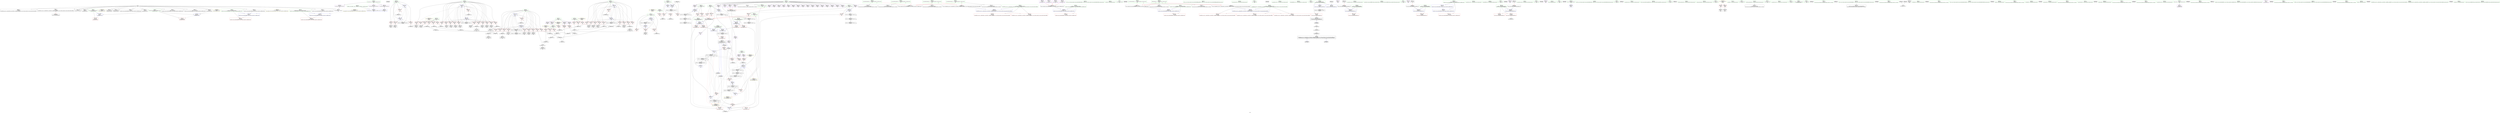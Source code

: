 digraph "SVFG" {
	label="SVFG";

	Node0x55b102726e40 [shape=record,color=grey,label="{NodeID: 0\nNullPtr}"];
	Node0x55b102726e40 -> Node0x55b10293d330[style=solid];
	Node0x55b102726e40 -> Node0x55b10293d430[style=solid];
	Node0x55b102726e40 -> Node0x55b10293d500[style=solid];
	Node0x55b102726e40 -> Node0x55b10293d5d0[style=solid];
	Node0x55b102726e40 -> Node0x55b10293d6a0[style=solid];
	Node0x55b102726e40 -> Node0x55b10293d770[style=solid];
	Node0x55b102726e40 -> Node0x55b10293d840[style=solid];
	Node0x55b102726e40 -> Node0x55b10293d910[style=solid];
	Node0x55b102726e40 -> Node0x55b10293d9e0[style=solid];
	Node0x55b102726e40 -> Node0x55b10293dab0[style=solid];
	Node0x55b102726e40 -> Node0x55b102942f30[style=solid];
	Node0x55b102726e40 -> Node0x55b102943000[style=solid];
	Node0x55b102726e40 -> Node0x55b1029430d0[style=solid];
	Node0x55b102726e40 -> Node0x55b10294eb80[style=solid];
	Node0x55b1029a1f00 [shape=record,color=black,label="{NodeID: 692\n192 = PHI()\n}"];
	Node0x55b102973ff0 [shape=record,color=yellow,style=double,label="{NodeID: 609\n28V_1 = ENCHI(MR_28V_0)\npts\{231 \}\nFun[main]}"];
	Node0x55b102973ff0 -> Node0x55b102942890[style=dashed];
	Node0x55b102973ff0 -> Node0x55b102942960[style=dashed];
	Node0x55b102973ff0 -> Node0x55b102942a30[style=dashed];
	Node0x55b102973ff0 -> Node0x55b102942b00[style=dashed];
	Node0x55b102973ff0 -> Node0x55b102942bd0[style=dashed];
	Node0x55b10295d4f0 [shape=record,color=grey,label="{NodeID: 526\n527 = Binary(526, 288, )\n}"];
	Node0x55b10295d4f0 -> Node0x55b1029504e0[style=solid];
	Node0x55b10294d530 [shape=record,color=red,label="{NodeID: 277\n378\<--377\n\<--arrayidx51\nmain\n}"];
	Node0x55b10294d530 -> Node0x55b10295ddf0[style=solid];
	Node0x55b102941070 [shape=record,color=purple,label="{NodeID: 194\n505\<--40\narrayidx124\<--a\nmain\n}"];
	Node0x55b10293d840 [shape=record,color=black,label="{NodeID: 111\n172\<--3\n\<--dummyVal\n_ZStplIcSt11char_traitsIcESaIcEENSt7__cxx1112basic_stringIT_T0_T1_EERKS8_PKS5_\n}"];
	Node0x55b10293bff0 [shape=record,color=green,label="{NodeID: 28\n18\<--20\n_Z13largeFileNameB5cxx11\<--_Z13largeFileNameB5cxx11_field_insensitive\nGlob |{|<s1>14|<s2>25}}"];
	Node0x55b10293bff0 -> Node0x55b1029433a0[style=solid];
	Node0x55b10293bff0:s1 -> Node0x55b1029a3be0[style=solid,color=red];
	Node0x55b10293bff0:s2 -> Node0x55b1029a3950[style=solid,color=red];
	Node0x55b1029a42b0 [shape=record,color=black,label="{NodeID: 720\n145 = PHI(136, 190, 206, 213, )\n2nd arg _ZStplIcSt11char_traitsIcESaIcEENSt7__cxx1112basic_stringIT_T0_T1_EERKS8_PKS5_ }"];
	Node0x55b1029a42b0 -> Node0x55b10294eef0[style=solid];
	Node0x55b1029741c0 [shape=record,color=black,label="{NodeID: 554\nMR_42V_2 = PHI(MR_42V_3, MR_42V_1, )\npts\{245 \}\n}"];
	Node0x55b1029741c0 -> Node0x55b1029741c0[style=dashed];
	Node0x55b1029741c0 -> Node0x55b1029804c0[style=dashed];
	Node0x55b10294ec80 [shape=record,color=blue,label="{NodeID: 305\n88\<--107\nexn.slot\<--\n__cxx_global_var_init.1\n}"];
	Node0x55b10294ec80 -> Node0x55b102941ac0[style=dashed];
	Node0x55b1029427c0 [shape=record,color=red,label="{NodeID: 222\n418\<--228\n\<--q\nmain\n}"];
	Node0x55b1029427c0 -> Node0x55b10295bff0[style=solid];
	Node0x55b102944460 [shape=record,color=black,label="{NodeID: 139\n394\<--393\nidxprom58\<--\nmain\n}"];
	Node0x55b10293ea90 [shape=record,color=green,label="{NodeID: 56\n162\<--163\n_ZNSt7__cxx1112basic_stringIcSt11char_traitsIcESaIcEEC1ERKS4_\<--_ZNSt7__cxx1112basic_stringIcSt11char_traitsIcESaIcEEC1ERKS4__field_insensitive\n}"];
	Node0x55b102950340 [shape=record,color=blue,label="{NodeID: 333\n248\<--511\nres\<--\nmain\n}"];
	Node0x55b102950340 -> Node0x55b102975ac0[style=dashed];
	Node0x55b10294bf40 [shape=record,color=red,label="{NodeID: 250\n416\<--236\n\<--j\nmain\n}"];
	Node0x55b10294bf40 -> Node0x55b10295bcf0[style=solid];
	Node0x55b102945b20 [shape=record,color=purple,label="{NodeID: 167\n365\<--36\narrayidx43\<--h\nmain\n}"];
	Node0x55b102945b20 -> Node0x55b10294d460[style=solid];
	Node0x55b102940390 [shape=record,color=green,label="{NodeID: 84\n290\<--291\n_ZNSolsEi\<--_ZNSolsEi_field_insensitive\n}"];
	Node0x55b102926810 [shape=record,color=green,label="{NodeID: 1\n7\<--1\n__dso_handle\<--dummyObj\nGlob }"];
	Node0x55b1029a1fd0 [shape=record,color=black,label="{NodeID: 693\n198 = PHI()\n}"];
	Node0x55b10295d670 [shape=record,color=grey,label="{NodeID: 527\n361 = Binary(359, 360, )\n}"];
	Node0x55b10295d670 -> Node0x55b10295d7f0[style=solid];
	Node0x55b10294d600 [shape=record,color=red,label="{NodeID: 278\n402\<--401\n\<--arrayidx63\nmain\n}"];
	Node0x55b10294d600 -> Node0x55b10295cef0[style=solid];
	Node0x55b102941140 [shape=record,color=purple,label="{NodeID: 195\n506\<--40\narrayidx125\<--a\nmain\n}"];
	Node0x55b10293d910 [shape=record,color=black,label="{NodeID: 112\n173\<--3\n\<--dummyVal\n_ZStplIcSt11char_traitsIcESaIcEENSt7__cxx1112basic_stringIT_T0_T1_EERKS8_PKS5_\n}"];
	Node0x55b10293d910 -> Node0x55b10294f160[style=solid];
	Node0x55b10293c0f0 [shape=record,color=green,label="{NodeID: 29\n23\<--25\n_Z8fileNameB5cxx11\<--_Z8fileNameB5cxx11_field_insensitive\nGlob |{|<s1>18|<s2>20|<s3>24|<s4>25}}"];
	Node0x55b10293c0f0 -> Node0x55b1029434a0[style=solid];
	Node0x55b10293c0f0:s1 -> Node0x55b1029a40e0[style=solid,color=red];
	Node0x55b10293c0f0:s2 -> Node0x55b1029a40e0[style=solid,color=red];
	Node0x55b10293c0f0:s3 -> Node0x55b1029a3680[style=solid,color=red];
	Node0x55b10293c0f0:s4 -> Node0x55b1029a3680[style=solid,color=red];
	Node0x55b1029a4480 [shape=record,color=black,label="{NodeID: 721\n589 = PHI(392, 436, 463, 248, )\n0th arg _ZSt3maxIiERKT_S2_S2_ }"];
	Node0x55b1029a4480 -> Node0x55b102950750[style=solid];
	Node0x55b1029746c0 [shape=record,color=black,label="{NodeID: 555\nMR_44V_2 = PHI(MR_44V_3, MR_44V_1, )\npts\{247 \}\n}"];
	Node0x55b1029746c0 -> Node0x55b1029746c0[style=dashed];
	Node0x55b1029746c0 -> Node0x55b1029809c0[style=dashed];
	Node0x55b10294ed50 [shape=record,color=blue,label="{NodeID: 306\n90\<--109\nehselector.slot\<--\n__cxx_global_var_init.1\n}"];
	Node0x55b10294ed50 -> Node0x55b102941b90[style=dashed];
	Node0x55b102942890 [shape=record,color=red,label="{NodeID: 223\n300\<--230\n\<--n\nmain\n}"];
	Node0x55b102942890 -> Node0x55b102949120[style=solid];
	Node0x55b102944530 [shape=record,color=black,label="{NodeID: 140\n397\<--396\nidxprom60\<--\nmain\n}"];
	Node0x55b10293eb90 [shape=record,color=green,label="{NodeID: 57\n166\<--167\n_ZNSt7__cxx1112basic_stringIcSt11char_traitsIcESaIcEE6appendEPKc\<--_ZNSt7__cxx1112basic_stringIcSt11char_traitsIcESaIcEE6appendEPKc_field_insensitive\n}"];
	Node0x55b102950410 [shape=record,color=blue,label="{NodeID: 334\n250\<--515\nk117\<--inc130\nmain\n}"];
	Node0x55b102950410 -> Node0x55b10294d120[style=dashed];
	Node0x55b102950410 -> Node0x55b10294d1f0[style=dashed];
	Node0x55b102950410 -> Node0x55b10294d2c0[style=dashed];
	Node0x55b102950410 -> Node0x55b102950410[style=dashed];
	Node0x55b102950410 -> Node0x55b1029750c0[style=dashed];
	Node0x55b10294c010 [shape=record,color=red,label="{NodeID: 251\n440\<--236\n\<--j\nmain\n}"];
	Node0x55b10294c010 -> Node0x55b102944ae0[style=solid];
	Node0x55b102945bf0 [shape=record,color=purple,label="{NodeID: 168\n377\<--36\narrayidx51\<--h\nmain\n}"];
	Node0x55b102945bf0 -> Node0x55b10294d530[style=solid];
	Node0x55b102940490 [shape=record,color=green,label="{NodeID: 85\n319\<--320\nllvm.memset.p0i8.i64\<--llvm.memset.p0i8.i64_field_insensitive\n}"];
	Node0x55b1029268a0 [shape=record,color=green,label="{NodeID: 2\n11\<--1\n.str\<--dummyObj\nGlob }"];
	Node0x55b1029a20a0 [shape=record,color=black,label="{NodeID: 694\n254 = PHI()\n}"];
	Node0x55b10295d7f0 [shape=record,color=grey,label="{NodeID: 528\n362 = Binary(358, 361, )\n}"];
	Node0x55b10295d7f0 -> Node0x55b102949420[style=solid];
	Node0x55b10294d6d0 [shape=record,color=red,label="{NodeID: 279\n406\<--405\n\<--arrayidx65\nmain\n}"];
	Node0x55b10294d6d0 -> Node0x55b10295cef0[style=solid];
	Node0x55b102941210 [shape=record,color=purple,label="{NodeID: 196\n509\<--40\narrayidx127\<--a\nmain\n|{<s0>41}}"];
	Node0x55b102941210:s0 -> Node0x55b1029a4650[style=solid,color=red];
	Node0x55b10293d9e0 [shape=record,color=black,label="{NodeID: 113\n175\<--3\n\<--dummyVal\n_ZStplIcSt11char_traitsIcESaIcEENSt7__cxx1112basic_stringIT_T0_T1_EERKS8_PKS5_\n}"];
	Node0x55b10293d9e0 -> Node0x55b10294f230[style=solid];
	Node0x55b10293c1f0 [shape=record,color=green,label="{NodeID: 30\n26\<--28\n_Z13inputFileNameB5cxx11\<--_Z13inputFileNameB5cxx11_field_insensitive\nGlob |{|<s1>18}}"];
	Node0x55b10293c1f0 -> Node0x55b1029435a0[style=solid];
	Node0x55b10293c1f0:s1 -> Node0x55b1029a3be0[style=solid,color=red];
	Node0x55b1029a4650 [shape=record,color=black,label="{NodeID: 722\n590 = PHI(242, 445, 472, 509, )\n1st arg _ZSt3maxIiERKT_S2_S2_ }"];
	Node0x55b1029a4650 -> Node0x55b102950820[style=solid];
	Node0x55b102974bc0 [shape=record,color=black,label="{NodeID: 556\nMR_46V_2 = PHI(MR_46V_4, MR_46V_1, )\npts\{249 \}\n}"];
	Node0x55b102974bc0 -> Node0x55b10294d7a0[style=dashed];
	Node0x55b102974bc0 -> Node0x55b10294d940[style=dashed];
	Node0x55b102974bc0 -> Node0x55b10294da10[style=dashed];
	Node0x55b102974bc0 -> Node0x55b1029501a0[style=dashed];
	Node0x55b10294ee20 [shape=record,color=blue,label="{NodeID: 307\n146\<--144\n__lhs.addr\<--__lhs\n_ZStplIcSt11char_traitsIcESaIcEENSt7__cxx1112basic_stringIT_T0_T1_EERKS8_PKS5_\n}"];
	Node0x55b10294ee20 -> Node0x55b102941c60[style=dashed];
	Node0x55b102942960 [shape=record,color=red,label="{NodeID: 224\n326\<--230\n\<--n\nmain\n}"];
	Node0x55b102942960 -> Node0x55b10295e270[style=solid];
	Node0x55b102944600 [shape=record,color=black,label="{NodeID: 141\n400\<--399\nidxprom62\<--\nmain\n}"];
	Node0x55b10293ec90 [shape=record,color=green,label="{NodeID: 58\n187\<--188\n__cxx_global_var_init.4\<--__cxx_global_var_init.4_field_insensitive\n}"];
	Node0x55b1029504e0 [shape=record,color=blue,label="{NodeID: 335\n224\<--527\ntest\<--inc135\nmain\n}"];
	Node0x55b1029504e0 -> Node0x55b102971ac0[style=dashed];
	Node0x55b10294c0e0 [shape=record,color=red,label="{NodeID: 252\n454\<--236\n\<--j\nmain\n}"];
	Node0x55b10294c0e0 -> Node0x55b10295df70[style=solid];
	Node0x55b102945cc0 [shape=record,color=purple,label="{NodeID: 169\n422\<--36\narrayidx72\<--h\nmain\n}"];
	Node0x55b102945cc0 -> Node0x55b10294d870[style=solid];
	Node0x55b102940590 [shape=record,color=green,label="{NodeID: 86\n410\<--411\n_ZSt3maxIiERKT_S2_S2_\<--_ZSt3maxIiERKT_S2_S2__field_insensitive\n}"];
	Node0x55b102926930 [shape=record,color=green,label="{NodeID: 3\n16\<--1\n.str.3\<--dummyObj\nGlob }"];
	Node0x55b1029a2170 [shape=record,color=black,label="{NodeID: 695\n262 = PHI(537, )\n}"];
	Node0x55b10295d970 [shape=record,color=grey,label="{NodeID: 529\n358 = Binary(356, 357, )\n}"];
	Node0x55b10295d970 -> Node0x55b10295d7f0[style=solid];
	Node0x55b10294d7a0 [shape=record,color=red,label="{NodeID: 280\n412\<--409\n\<--call67\nmain\n}"];
	Node0x55b10294d7a0 -> Node0x55b10294fb20[style=solid];
	Node0x55b1029412e0 [shape=record,color=purple,label="{NodeID: 197\n258\<--44\n\<--.str.11\nmain\n}"];
	Node0x55b10293dab0 [shape=record,color=black,label="{NodeID: 114\n184\<--3\nlpad.val\<--dummyVal\n_ZStplIcSt11char_traitsIcESaIcEENSt7__cxx1112basic_stringIT_T0_T1_EERKS8_PKS5_\n}"];
	Node0x55b10293c2f0 [shape=record,color=green,label="{NodeID: 31\n31\<--33\n_Z14outputFileNameB5cxx11\<--_Z14outputFileNameB5cxx11_field_insensitive\nGlob |{|<s1>20}}"];
	Node0x55b10293c2f0 -> Node0x55b1029436a0[style=solid];
	Node0x55b10293c2f0:s1 -> Node0x55b1029a3be0[style=solid,color=red];
	Node0x55b1029a4820 [shape=record,color=black,label="{NodeID: 723\n624 = PHI(555, )\n0th arg _ZNSt11char_traitsIcE7compareEPKcS2_m }"];
	Node0x55b1029a4820 -> Node0x55b102950a90[style=solid];
	Node0x55b1029750c0 [shape=record,color=black,label="{NodeID: 557\nMR_48V_2 = PHI(MR_48V_4, MR_48V_1, )\npts\{251 \}\n}"];
	Node0x55b1029750c0 -> Node0x55b102950270[style=dashed];
	Node0x55b10294eef0 [shape=record,color=blue,label="{NodeID: 308\n148\<--145\n__rhs.addr\<--__rhs\n_ZStplIcSt11char_traitsIcESaIcEENSt7__cxx1112basic_stringIT_T0_T1_EERKS8_PKS5_\n}"];
	Node0x55b10294eef0 -> Node0x55b102941d30[style=dashed];
	Node0x55b102942a30 [shape=record,color=red,label="{NodeID: 225\n338\<--230\n\<--n\nmain\n}"];
	Node0x55b102942a30 -> Node0x55b10295b9f0[style=solid];
	Node0x55b1029446d0 [shape=record,color=black,label="{NodeID: 142\n404\<--403\nidxprom64\<--\nmain\n}"];
	Node0x55b10293ed90 [shape=record,color=green,label="{NodeID: 59\n194\<--195\n__cxx_global_var_init.6\<--__cxx_global_var_init.6_field_insensitive\n}"];
	Node0x55b1029505b0 [shape=record,color=blue,label="{NodeID: 336\n540\<--538\n__lhs.addr\<--__lhs\n_ZSteqIcEN9__gnu_cxx11__enable_ifIXsr9__is_charIT_EE7__valueEbE6__typeERKNSt7__cxx1112basic_stringIS2_St11char_traitsIS2_ESaIS2_EEESC_\n}"];
	Node0x55b1029505b0 -> Node0x55b10294dbb0[style=dashed];
	Node0x55b1029505b0 -> Node0x55b10294dc80[style=dashed];
	Node0x55b1029505b0 -> Node0x55b10294dd50[style=dashed];
	Node0x55b10294c1b0 [shape=record,color=red,label="{NodeID: 253\n467\<--236\n\<--j\nmain\n}"];
	Node0x55b10294c1b0 -> Node0x55b102944fc0[style=solid];
	Node0x55b102945d90 [shape=record,color=purple,label="{NodeID: 170\n309\<--38\narrayidx18\<--g\nmain\n}"];
	Node0x55b102940690 [shape=record,color=green,label="{NodeID: 87\n521\<--522\n_ZSt4endlIcSt11char_traitsIcEERSt13basic_ostreamIT_T0_ES6_\<--_ZSt4endlIcSt11char_traitsIcEERSt13basic_ostreamIT_T0_ES6__field_insensitive\n}"];
	Node0x55b1029269c0 [shape=record,color=green,label="{NodeID: 4\n21\<--1\n.str.5\<--dummyObj\nGlob }"];
	Node0x55b1029a2270 [shape=record,color=black,label="{NodeID: 696\n266 = PHI(537, )\n}"];
	Node0x55b10295daf0 [shape=record,color=grey,label="{NodeID: 530\n564 = Binary(563, 169, )\n}"];
	Node0x55b10295daf0 -> Node0x55b10295afd0[style=solid];
	Node0x55b10294d870 [shape=record,color=red,label="{NodeID: 281\n423\<--422\n\<--arrayidx72\nmain\n}"];
	Node0x55b10294d870 -> Node0x55b10295e570[style=solid];
	Node0x55b1029413b0 [shape=record,color=purple,label="{NodeID: 198\n270\<--47\n\<--.str.12\nmain\n}"];
	Node0x55b102942f30 [shape=record,color=black,label="{NodeID: 115\n185\<--3\nlpad.val1\<--dummyVal\n_ZStplIcSt11char_traitsIcESaIcEENSt7__cxx1112basic_stringIT_T0_T1_EERKS8_PKS5_\n}"];
	Node0x55b10293c3f0 [shape=record,color=green,label="{NodeID: 32\n36\<--37\nh\<--h_field_insensitive\nGlob }"];
	Node0x55b10293c3f0 -> Node0x55b102945a50[style=solid];
	Node0x55b10293c3f0 -> Node0x55b102945b20[style=solid];
	Node0x55b10293c3f0 -> Node0x55b102945bf0[style=solid];
	Node0x55b10293c3f0 -> Node0x55b102945cc0[style=solid];
	Node0x55b1029a4930 [shape=record,color=black,label="{NodeID: 724\n625 = PHI(557, )\n1st arg _ZNSt11char_traitsIcE7compareEPKcS2_m }"];
	Node0x55b1029a4930 -> Node0x55b102950b60[style=solid];
	Node0x55b1029755c0 [shape=record,color=black,label="{NodeID: 558\nMR_54V_2 = PHI(MR_54V_4, MR_54V_1, )\npts\{430000 \}\n}"];
	Node0x55b1029755c0 -> Node0x55b10294f640[style=dashed];
	Node0x55b10294efc0 [shape=record,color=blue,label="{NodeID: 309\n150\<--159\nnrvo\<--\n_ZStplIcSt11char_traitsIcESaIcEENSt7__cxx1112basic_stringIT_T0_T1_EERKS8_PKS5_\n}"];
	Node0x55b10294efc0 -> Node0x55b10294f090[style=dashed];
	Node0x55b102942b00 [shape=record,color=red,label="{NodeID: 226\n498\<--230\n\<--n\nmain\n}"];
	Node0x55b102942b00 -> Node0x55b10295d370[style=solid];
	Node0x55b1029447a0 [shape=record,color=black,label="{NodeID: 143\n421\<--420\nidxprom71\<--\nmain\n}"];
	Node0x55b10293ee90 [shape=record,color=green,label="{NodeID: 60\n203\<--204\n__cxx_global_var_init.7\<--__cxx_global_var_init.7_field_insensitive\n}"];
	Node0x55b102950680 [shape=record,color=blue,label="{NodeID: 337\n542\<--539\n__rhs.addr\<--__rhs\n_ZSteqIcEN9__gnu_cxx11__enable_ifIXsr9__is_charIT_EE7__valueEbE6__typeERKNSt7__cxx1112basic_stringIS2_St11char_traitsIS2_ESaIS2_EEESC_\n}"];
	Node0x55b102950680 -> Node0x55b10294de20[style=dashed];
	Node0x55b102950680 -> Node0x55b10294def0[style=dashed];
	Node0x55b10294c280 [shape=record,color=red,label="{NodeID: 254\n485\<--236\n\<--j\nmain\n}"];
	Node0x55b10294c280 -> Node0x55b10295c8f0[style=solid];
	Node0x55b102945e60 [shape=record,color=purple,label="{NodeID: 171\n405\<--38\narrayidx65\<--g\nmain\n}"];
	Node0x55b102945e60 -> Node0x55b10294d6d0[style=solid];
	Node0x55b102940790 [shape=record,color=green,label="{NodeID: 88\n523\<--524\n_ZNSolsEPFRSoS_E\<--_ZNSolsEPFRSoS_E_field_insensitive\n}"];
	Node0x55b102925660 [shape=record,color=green,label="{NodeID: 5\n29\<--1\n.str.8\<--dummyObj\nGlob }"];
	Node0x55b1029a23b0 [shape=record,color=black,label="{NodeID: 697\n268 = PHI()\n}"];
	Node0x55b10295dc70 [shape=record,color=grey,label="{NodeID: 531\n381 = Binary(379, 380, )\n}"];
	Node0x55b10295dc70 -> Node0x55b10295ddf0[style=solid];
	Node0x55b10294d940 [shape=record,color=red,label="{NodeID: 282\n447\<--446\n\<--call89\nmain\n}"];
	Node0x55b10294d940 -> Node0x55b10294fcc0[style=solid];
	Node0x55b102941480 [shape=record,color=purple,label="{NodeID: 199\n282\<--52\n\<--.str.13\nmain\n}"];
	Node0x55b102943000 [shape=record,color=black,label="{NodeID: 116\n568\<--3\n\<--dummyVal\n_ZSteqIcEN9__gnu_cxx11__enable_ifIXsr9__is_charIT_EE7__valueEbE6__typeERKNSt7__cxx1112basic_stringIS2_St11char_traitsIS2_ESaIS2_EEESC_\n}"];
	Node0x55b10293c4f0 [shape=record,color=green,label="{NodeID: 33\n38\<--39\ng\<--g_field_insensitive\nGlob }"];
	Node0x55b10293c4f0 -> Node0x55b102945d90[style=solid];
	Node0x55b10293c4f0 -> Node0x55b102945e60[style=solid];
	Node0x55b1029a4a40 [shape=record,color=black,label="{NodeID: 725\n626 = PHI(559, )\n2nd arg _ZNSt11char_traitsIcE7compareEPKcS2_m }"];
	Node0x55b1029a4a40 -> Node0x55b102950c30[style=solid];
	Node0x55b102975ac0 [shape=record,color=black,label="{NodeID: 559\nMR_46V_4 = PHI(MR_46V_5, MR_46V_3, )\npts\{249 \}\n|{|<s4>41}}"];
	Node0x55b102975ac0 -> Node0x55b10294d050[style=dashed];
	Node0x55b102975ac0 -> Node0x55b10294dae0[style=dashed];
	Node0x55b102975ac0 -> Node0x55b102950340[style=dashed];
	Node0x55b102975ac0 -> Node0x55b102974bc0[style=dashed];
	Node0x55b102975ac0:s4 -> Node0x55b102983e60[style=dashed,color=red];
	Node0x55b10294f090 [shape=record,color=blue,label="{NodeID: 310\n150\<--169\nnrvo\<--\n_ZStplIcSt11char_traitsIcESaIcEENSt7__cxx1112basic_stringIT_T0_T1_EERKS8_PKS5_\n}"];
	Node0x55b10294f090 -> Node0x55b102941e00[style=dashed];
	Node0x55b102942bd0 [shape=record,color=red,label="{NodeID: 227\n503\<--230\n\<--n\nmain\n}"];
	Node0x55b102942bd0 -> Node0x55b102945160[style=solid];
	Node0x55b102944870 [shape=record,color=black,label="{NodeID: 144\n428\<--427\nidxprom77\<--add76\nmain\n}"];
	Node0x55b10293ef90 [shape=record,color=green,label="{NodeID: 61\n210\<--211\n__cxx_global_var_init.9\<--__cxx_global_var_init.9_field_insensitive\n}"];
	Node0x55b10295afd0 [shape=record,color=black,label="{NodeID: 504\n566 = PHI(159, 564, )\n}"];
	Node0x55b10295afd0 -> Node0x55b102945300[style=solid];
	Node0x55b102950750 [shape=record,color=blue,label="{NodeID: 338\n593\<--589\n__a.addr\<--__a\n_ZSt3maxIiERKT_S2_S2_\n}"];
	Node0x55b102950750 -> Node0x55b10294e090[style=dashed];
	Node0x55b102950750 -> Node0x55b10294e160[style=dashed];
	Node0x55b10294c350 [shape=record,color=red,label="{NodeID: 255\n337\<--238\n\<--k\nmain\n}"];
	Node0x55b10294c350 -> Node0x55b10295e3f0[style=solid];
	Node0x55b102945f30 [shape=record,color=purple,label="{NodeID: 172\n321\<--40\n\<--a\nmain\n}"];
	Node0x55b102945f30 -> Node0x55b10294f640[style=solid];
	Node0x55b102940890 [shape=record,color=green,label="{NodeID: 89\n540\<--541\n__lhs.addr\<--__lhs.addr_field_insensitive\n_ZSteqIcEN9__gnu_cxx11__enable_ifIXsr9__is_charIT_EE7__valueEbE6__typeERKNSt7__cxx1112basic_stringIS2_St11char_traitsIS2_ESaIS2_EEESC_\n}"];
	Node0x55b102940890 -> Node0x55b10294dbb0[style=solid];
	Node0x55b102940890 -> Node0x55b10294dc80[style=solid];
	Node0x55b102940890 -> Node0x55b10294dd50[style=solid];
	Node0x55b102940890 -> Node0x55b1029505b0[style=solid];
	Node0x55b1029256f0 [shape=record,color=green,label="{NodeID: 6\n34\<--1\n.str.10\<--dummyObj\nGlob }"];
	Node0x55b1029a24b0 [shape=record,color=black,label="{NodeID: 698\n273 = PHI()\n}"];
	Node0x55b10295ddf0 [shape=record,color=grey,label="{NodeID: 532\n382 = Binary(378, 381, )\n}"];
	Node0x55b10295ddf0 -> Node0x55b10295c5f0[style=solid];
	Node0x55b10294da10 [shape=record,color=red,label="{NodeID: 283\n474\<--473\n\<--call105\nmain\n}"];
	Node0x55b10294da10 -> Node0x55b10294fe60[style=solid];
	Node0x55b102941550 [shape=record,color=purple,label="{NodeID: 200\n292\<--54\n\<--.str.14\nmain\n}"];
	Node0x55b1029430d0 [shape=record,color=black,label="{NodeID: 117\n569\<--3\n\<--dummyVal\n_ZSteqIcEN9__gnu_cxx11__enable_ifIXsr9__is_charIT_EE7__valueEbE6__typeERKNSt7__cxx1112basic_stringIS2_St11char_traitsIS2_ESaIS2_EEESC_\n|{<s0>50}}"];
	Node0x55b1029430d0:s0 -> Node0x55b1029a3ad0[style=solid,color=red];
	Node0x55b10293c5f0 [shape=record,color=green,label="{NodeID: 34\n40\<--43\na\<--a_field_insensitive\nGlob }"];
	Node0x55b10293c5f0 -> Node0x55b1029437a0[style=solid];
	Node0x55b10293c5f0 -> Node0x55b102945f30[style=solid];
	Node0x55b10293c5f0 -> Node0x55b102946000[style=solid];
	Node0x55b10293c5f0 -> Node0x55b1029460d0[style=solid];
	Node0x55b10293c5f0 -> Node0x55b1029461a0[style=solid];
	Node0x55b10293c5f0 -> Node0x55b102946270[style=solid];
	Node0x55b10293c5f0 -> Node0x55b102946340[style=solid];
	Node0x55b10293c5f0 -> Node0x55b102946410[style=solid];
	Node0x55b10293c5f0 -> Node0x55b1029464e0[style=solid];
	Node0x55b10293c5f0 -> Node0x55b1029465b0[style=solid];
	Node0x55b10293c5f0 -> Node0x55b102946680[style=solid];
	Node0x55b10293c5f0 -> Node0x55b102946750[style=solid];
	Node0x55b10293c5f0 -> Node0x55b102946820[style=solid];
	Node0x55b10293c5f0 -> Node0x55b1029468f0[style=solid];
	Node0x55b10293c5f0 -> Node0x55b1029469c0[style=solid];
	Node0x55b10293c5f0 -> Node0x55b102946a90[style=solid];
	Node0x55b10293c5f0 -> Node0x55b102946b60[style=solid];
	Node0x55b10293c5f0 -> Node0x55b102946c30[style=solid];
	Node0x55b10293c5f0 -> Node0x55b102946d00[style=solid];
	Node0x55b10293c5f0 -> Node0x55b102946dd0[style=solid];
	Node0x55b10293c5f0 -> Node0x55b102946ea0[style=solid];
	Node0x55b10293c5f0 -> Node0x55b102940ed0[style=solid];
	Node0x55b10293c5f0 -> Node0x55b102940fa0[style=solid];
	Node0x55b10293c5f0 -> Node0x55b102941070[style=solid];
	Node0x55b10293c5f0 -> Node0x55b102941140[style=solid];
	Node0x55b10293c5f0 -> Node0x55b102941210[style=solid];
	Node0x55b10294f160 [shape=record,color=blue,label="{NodeID: 311\n152\<--173\nexn.slot\<--\n_ZStplIcSt11char_traitsIcESaIcEENSt7__cxx1112basic_stringIT_T0_T1_EERKS8_PKS5_\n}"];
	Node0x55b10294f160 -> Node0x55b102941ed0[style=dashed];
	Node0x55b102942ca0 [shape=record,color=red,label="{NodeID: 228\n299\<--232\n\<--i\nmain\n}"];
	Node0x55b102942ca0 -> Node0x55b102949120[style=solid];
	Node0x55b102944940 [shape=record,color=black,label="{NodeID: 145\n433\<--432\nidxprom81\<--add80\nmain\n}"];
	Node0x55b10293f090 [shape=record,color=green,label="{NodeID: 62\n217\<--218\nmain\<--main_field_insensitive\n}"];
	Node0x55b10297ebc0 [shape=record,color=black,label="{NodeID: 588\nMR_54V_6 = PHI(MR_54V_12, MR_54V_5, )\npts\{430000 \}\n|{|<s7>38}}"];
	Node0x55b10297ebc0 -> Node0x55b10294d390[style=dashed];
	Node0x55b10297ebc0 -> Node0x55b10294d600[style=dashed];
	Node0x55b10297ebc0 -> Node0x55b10294d7a0[style=dashed];
	Node0x55b10297ebc0 -> Node0x55b10294fb20[style=dashed];
	Node0x55b10297ebc0 -> Node0x55b1029773c0[style=dashed];
	Node0x55b10297ebc0 -> Node0x55b10297a5c0[style=dashed];
	Node0x55b10297ebc0 -> Node0x55b10297ebc0[style=dashed];
	Node0x55b10297ebc0:s7 -> Node0x55b1029841e0[style=dashed,color=red];
	Node0x55b10295b570 [shape=record,color=grey,label="{NodeID: 505\n432 = Binary(431, 288, )\n}"];
	Node0x55b10295b570 -> Node0x55b102944940[style=solid];
	Node0x55b102950820 [shape=record,color=blue,label="{NodeID: 339\n595\<--590\n__b.addr\<--__b\n_ZSt3maxIiERKT_S2_S2_\n}"];
	Node0x55b102950820 -> Node0x55b10294e230[style=dashed];
	Node0x55b102950820 -> Node0x55b10294e300[style=dashed];
	Node0x55b10294c420 [shape=record,color=red,label="{NodeID: 256\n349\<--238\n\<--k\nmain\n}"];
	Node0x55b10294c420 -> Node0x55b102944050[style=solid];
	Node0x55b102946000 [shape=record,color=purple,label="{NodeID: 173\n345\<--40\narrayidx32\<--a\nmain\n}"];
	Node0x55b102940960 [shape=record,color=green,label="{NodeID: 90\n542\<--543\n__rhs.addr\<--__rhs.addr_field_insensitive\n_ZSteqIcEN9__gnu_cxx11__enable_ifIXsr9__is_charIT_EE7__valueEbE6__typeERKNSt7__cxx1112basic_stringIS2_St11char_traitsIS2_ESaIS2_EEESC_\n}"];
	Node0x55b102940960 -> Node0x55b10294de20[style=solid];
	Node0x55b102940960 -> Node0x55b10294def0[style=solid];
	Node0x55b102940960 -> Node0x55b102950680[style=solid];
	Node0x55b102925780 [shape=record,color=green,label="{NodeID: 7\n44\<--1\n.str.11\<--dummyObj\nGlob }"];
	Node0x55b1029a2580 [shape=record,color=black,label="{NodeID: 699\n283 = PHI()\n}"];
	Node0x55b10295df70 [shape=record,color=grey,label="{NodeID: 533\n455 = Binary(454, 288, )\n}"];
	Node0x55b10295df70 -> Node0x55b102944d50[style=solid];
	Node0x55b10294dae0 [shape=record,color=red,label="{NodeID: 284\n511\<--510\n\<--call128\nmain\n}"];
	Node0x55b10294dae0 -> Node0x55b102950340[style=solid];
	Node0x55b102941620 [shape=record,color=purple,label="{NodeID: 201\n680\<--56\nllvm.global_ctors_0\<--llvm.global_ctors\nGlob }"];
	Node0x55b102941620 -> Node0x55b10294e980[style=solid];
	Node0x55b1029431a0 [shape=record,color=black,label="{NodeID: 118\n9\<--8\n\<--_Z11problemNameB5cxx11\nCan only get source location for instruction, argument, global var or function.}"];
	Node0x55b10293c6f0 [shape=record,color=green,label="{NodeID: 35\n56\<--60\nllvm.global_ctors\<--llvm.global_ctors_field_insensitive\nGlob }"];
	Node0x55b10293c6f0 -> Node0x55b102941620[style=solid];
	Node0x55b10293c6f0 -> Node0x55b102941720[style=solid];
	Node0x55b10293c6f0 -> Node0x55b102941820[style=solid];
	Node0x55b10294f230 [shape=record,color=blue,label="{NodeID: 312\n154\<--175\nehselector.slot\<--\n_ZStplIcSt11char_traitsIcESaIcEENSt7__cxx1112basic_stringIT_T0_T1_EERKS8_PKS5_\n}"];
	Node0x55b10294f230 -> Node0x55b102941fa0[style=dashed];
	Node0x55b102942d70 [shape=record,color=red,label="{NodeID: 229\n303\<--232\n\<--i\nmain\n}"];
	Node0x55b102942d70 -> Node0x55b102943d10[style=solid];
	Node0x55b102944a10 [shape=record,color=black,label="{NodeID: 146\n438\<--437\nidxprom83\<--\nmain\n}"];
	Node0x55b10293f190 [shape=record,color=green,label="{NodeID: 63\n220\<--221\nretval\<--retval_field_insensitive\nmain\n}"];
	Node0x55b10293f190 -> Node0x55b10294f300[style=solid];
	Node0x55b10295b6f0 [shape=record,color=grey,label="{NodeID: 506\n387 = Binary(385, 386, )\n}"];
	Node0x55b10295b6f0 -> Node0x55b10295be70[style=solid];
	Node0x55b1029508f0 [shape=record,color=blue,label="{NodeID: 340\n591\<--605\nretval\<--\n_ZSt3maxIiERKT_S2_S2_\n}"];
	Node0x55b1029508f0 -> Node0x55b102977dc0[style=dashed];
	Node0x55b10294c4f0 [shape=record,color=red,label="{NodeID: 257\n359\<--238\n\<--k\nmain\n}"];
	Node0x55b10294c4f0 -> Node0x55b10295d670[style=solid];
	Node0x55b1029460d0 [shape=record,color=purple,label="{NodeID: 174\n348\<--40\narrayidx34\<--a\nmain\n}"];
	Node0x55b102940a30 [shape=record,color=green,label="{NodeID: 91\n548\<--549\n_ZNKSt7__cxx1112basic_stringIcSt11char_traitsIcESaIcEE4sizeEv\<--_ZNKSt7__cxx1112basic_stringIcSt11char_traitsIcESaIcEE4sizeEv_field_insensitive\n}"];
	Node0x55b102925810 [shape=record,color=green,label="{NodeID: 8\n46\<--1\nstdin\<--dummyObj\nGlob }"];
	Node0x55b1029a26b0 [shape=record,color=black,label="{NodeID: 700\n289 = PHI()\n}"];
	Node0x55b10295e0f0 [shape=record,color=grey,label="{NodeID: 534\n332 = cmp(331, 333, )\n}"];
	Node0x55b10294dbb0 [shape=record,color=red,label="{NodeID: 285\n546\<--540\n\<--__lhs.addr\n_ZSteqIcEN9__gnu_cxx11__enable_ifIXsr9__is_charIT_EE7__valueEbE6__typeERKNSt7__cxx1112basic_stringIS2_St11char_traitsIS2_ESaIS2_EEESC_\n}"];
	Node0x55b102941720 [shape=record,color=purple,label="{NodeID: 202\n681\<--56\nllvm.global_ctors_1\<--llvm.global_ctors\nGlob }"];
	Node0x55b102941720 -> Node0x55b10294ea80[style=solid];
	Node0x55b1029432a0 [shape=record,color=black,label="{NodeID: 119\n14\<--13\n\<--_Z13smallFileNameB5cxx11\nCan only get source location for instruction, argument, global var or function.}"];
	Node0x55b10293c7f0 [shape=record,color=green,label="{NodeID: 36\n61\<--62\n__cxx_global_var_init\<--__cxx_global_var_init_field_insensitive\n}"];
	Node0x55b10294f300 [shape=record,color=blue,label="{NodeID: 313\n220\<--253\nretval\<--\nmain\n}"];
	Node0x55b102942e40 [shape=record,color=red,label="{NodeID: 230\n307\<--232\n\<--i\nmain\n}"];
	Node0x55b102942e40 -> Node0x55b102943de0[style=solid];
	Node0x55b102944ae0 [shape=record,color=black,label="{NodeID: 147\n441\<--440\nidxprom85\<--\nmain\n}"];
	Node0x55b10293f260 [shape=record,color=green,label="{NodeID: 64\n222\<--223\nT\<--T_field_insensitive\nmain\n}"];
	Node0x55b10293f260 -> Node0x55b102942070[style=solid];
	Node0x55b10295b870 [shape=record,color=grey,label="{NodeID: 507\n340 = Binary(339, 288, )\n}"];
	Node0x55b10295b870 -> Node0x55b10295e3f0[style=solid];
	Node0x55b1029509c0 [shape=record,color=blue,label="{NodeID: 341\n591\<--608\nretval\<--\n_ZSt3maxIiERKT_S2_S2_\n}"];
	Node0x55b1029509c0 -> Node0x55b102977dc0[style=dashed];
	Node0x55b10294c5c0 [shape=record,color=red,label="{NodeID: 258\n374\<--238\n\<--k\nmain\n}"];
	Node0x55b10294c5c0 -> Node0x55b10295be70[style=solid];
	Node0x55b1029461a0 [shape=record,color=purple,label="{NodeID: 175\n351\<--40\narrayidx36\<--a\nmain\n}"];
	Node0x55b1029461a0 -> Node0x55b10294d390[style=solid];
	Node0x55b102940b30 [shape=record,color=green,label="{NodeID: 92\n561\<--562\n_ZNSt11char_traitsIcE7compareEPKcS2_m\<--_ZNSt11char_traitsIcE7compareEPKcS2_m_field_insensitive\n}"];
	Node0x55b1029258a0 [shape=record,color=green,label="{NodeID: 9\n47\<--1\n.str.12\<--dummyObj\nGlob }"];
	Node0x55b1029a27b0 [shape=record,color=black,label="{NodeID: 701\n293 = PHI()\n}"];
	Node0x55b10295e270 [shape=record,color=grey,label="{NodeID: 535\n327 = cmp(325, 326, )\n}"];
	Node0x55b10294dc80 [shape=record,color=red,label="{NodeID: 286\n554\<--540\n\<--__lhs.addr\n_ZSteqIcEN9__gnu_cxx11__enable_ifIXsr9__is_charIT_EE7__valueEbE6__typeERKNSt7__cxx1112basic_stringIS2_St11char_traitsIS2_ESaIS2_EEESC_\n}"];
	Node0x55b102941820 [shape=record,color=purple,label="{NodeID: 203\n682\<--56\nllvm.global_ctors_2\<--llvm.global_ctors\nGlob }"];
	Node0x55b102941820 -> Node0x55b10294eb80[style=solid];
	Node0x55b1029433a0 [shape=record,color=black,label="{NodeID: 120\n19\<--18\n\<--_Z13largeFileNameB5cxx11\nCan only get source location for instruction, argument, global var or function.}"];
	Node0x55b10293c8f0 [shape=record,color=green,label="{NodeID: 37\n65\<--66\n_ZNSt8ios_base4InitC1Ev\<--_ZNSt8ios_base4InitC1Ev_field_insensitive\n}"];
	Node0x55b10294f3d0 [shape=record,color=blue,label="{NodeID: 314\n224\<--253\ntest\<--\nmain\n}"];
	Node0x55b10294f3d0 -> Node0x55b102971ac0[style=dashed];
	Node0x55b10294afd0 [shape=record,color=red,label="{NodeID: 231\n312\<--232\n\<--i\nmain\n}"];
	Node0x55b10294afd0 -> Node0x55b10295bb70[style=solid];
	Node0x55b102944bb0 [shape=record,color=black,label="{NodeID: 148\n444\<--443\nidxprom87\<--\nmain\n}"];
	Node0x55b10293f330 [shape=record,color=green,label="{NodeID: 65\n224\<--225\ntest\<--test_field_insensitive\nmain\n}"];
	Node0x55b10293f330 -> Node0x55b102942140[style=solid];
	Node0x55b10293f330 -> Node0x55b102942210[style=solid];
	Node0x55b10293f330 -> Node0x55b1029422e0[style=solid];
	Node0x55b10293f330 -> Node0x55b10294f3d0[style=solid];
	Node0x55b10293f330 -> Node0x55b1029504e0[style=solid];
	Node0x55b10297fac0 [shape=record,color=black,label="{NodeID: 591\nMR_38V_4 = PHI(MR_38V_5, MR_38V_3, )\npts\{241 \}\n}"];
	Node0x55b10297fac0 -> Node0x55b10294f980[style=dashed];
	Node0x55b10297fac0 -> Node0x55b1029733c0[style=dashed];
	Node0x55b10297fac0 -> Node0x55b10297aac0[style=dashed];
	Node0x55b10297fac0 -> Node0x55b10297fac0[style=dashed];
	Node0x55b10295b9f0 [shape=record,color=grey,label="{NodeID: 508\n339 = Binary(333, 338, )\n}"];
	Node0x55b10295b9f0 -> Node0x55b10295b870[style=solid];
	Node0x55b102950a90 [shape=record,color=blue,label="{NodeID: 342\n629\<--624\n__s1.addr\<--__s1\n_ZNSt11char_traitsIcE7compareEPKcS2_m\n}"];
	Node0x55b102950a90 -> Node0x55b10294e640[style=dashed];
	Node0x55b10294c690 [shape=record,color=red,label="{NodeID: 259\n399\<--238\n\<--k\nmain\n}"];
	Node0x55b10294c690 -> Node0x55b102944600[style=solid];
	Node0x55b102946270 [shape=record,color=purple,label="{NodeID: 176\n372\<--40\narrayidx48\<--a\nmain\n}"];
	Node0x55b102940c30 [shape=record,color=green,label="{NodeID: 93\n571\<--572\n__clang_call_terminate\<--__clang_call_terminate_field_insensitive\n}"];
	Node0x55b102925930 [shape=record,color=green,label="{NodeID: 10\n49\<--1\nstdout\<--dummyObj\nGlob }"];
	Node0x55b1029a2880 [shape=record,color=black,label="{NodeID: 702\n473 = PHI(588, )\n}"];
	Node0x55b1029a2880 -> Node0x55b10294da10[style=solid];
	Node0x55b10295e3f0 [shape=record,color=grey,label="{NodeID: 536\n341 = cmp(337, 340, )\n}"];
	Node0x55b10294dd50 [shape=record,color=red,label="{NodeID: 287\n558\<--540\n\<--__lhs.addr\n_ZSteqIcEN9__gnu_cxx11__enable_ifIXsr9__is_charIT_EE7__valueEbE6__typeERKNSt7__cxx1112basic_stringIS2_St11char_traitsIS2_ESaIS2_EEESC_\n}"];
	Node0x55b102941920 [shape=record,color=red,label="{NodeID: 204\n257\<--46\n\<--stdin\nmain\n}"];
	Node0x55b102941920 -> Node0x55b102943b70[style=solid];
	Node0x55b1029434a0 [shape=record,color=black,label="{NodeID: 121\n24\<--23\n\<--_Z8fileNameB5cxx11\nCan only get source location for instruction, argument, global var or function.}"];
	Node0x55b10293c9f0 [shape=record,color=green,label="{NodeID: 38\n71\<--72\n__cxa_atexit\<--__cxa_atexit_field_insensitive\n}"];
	Node0x55b1029773c0 [shape=record,color=black,label="{NodeID: 564\nMR_54V_8 = PHI(MR_54V_7, MR_54V_6, )\npts\{430000 \}\n|{|<s4>39|<s5>40}}"];
	Node0x55b1029773c0 -> Node0x55b10294d940[style=dashed];
	Node0x55b1029773c0 -> Node0x55b10294da10[style=dashed];
	Node0x55b1029773c0 -> Node0x55b10294fcc0[style=dashed];
	Node0x55b1029773c0 -> Node0x55b10294fe60[style=dashed];
	Node0x55b1029773c0:s4 -> Node0x55b1029841e0[style=dashed,color=red];
	Node0x55b1029773c0:s5 -> Node0x55b1029841e0[style=dashed,color=red];
	Node0x55b10294f4a0 [shape=record,color=blue,label="{NodeID: 315\n232\<--253\ni\<--\nmain\n}"];
	Node0x55b10294f4a0 -> Node0x55b102942ca0[style=dashed];
	Node0x55b10294f4a0 -> Node0x55b102942d70[style=dashed];
	Node0x55b10294f4a0 -> Node0x55b102942e40[style=dashed];
	Node0x55b10294f4a0 -> Node0x55b10294afd0[style=dashed];
	Node0x55b10294f4a0 -> Node0x55b10294f570[style=dashed];
	Node0x55b10294f4a0 -> Node0x55b102971fc0[style=dashed];
	Node0x55b10294b0a0 [shape=record,color=red,label="{NodeID: 232\n325\<--234\n\<--i20\nmain\n}"];
	Node0x55b10294b0a0 -> Node0x55b10295e270[style=solid];
	Node0x55b102944c80 [shape=record,color=black,label="{NodeID: 149\n452\<--451\nidxprom91\<--\nmain\n}"];
	Node0x55b10293f400 [shape=record,color=green,label="{NodeID: 66\n226\<--227\np\<--p_field_insensitive\nmain\n}"];
	Node0x55b10293f400 -> Node0x55b1029423b0[style=solid];
	Node0x55b10293f400 -> Node0x55b102942480[style=solid];
	Node0x55b10293f400 -> Node0x55b102942550[style=solid];
	Node0x55b10297ffc0 [shape=record,color=black,label="{NodeID: 592\nMR_40V_4 = PHI(MR_40V_5, MR_40V_3, )\npts\{243 \}\n}"];
	Node0x55b10297ffc0 -> Node0x55b10294d940[style=dashed];
	Node0x55b10297ffc0 -> Node0x55b10294da10[style=dashed];
	Node0x55b10297ffc0 -> Node0x55b10294dae0[style=dashed];
	Node0x55b10297ffc0 -> Node0x55b10294fa50[style=dashed];
	Node0x55b10297ffc0 -> Node0x55b1029740d0[style=dashed];
	Node0x55b10297ffc0 -> Node0x55b10297afc0[style=dashed];
	Node0x55b10297ffc0 -> Node0x55b10297ffc0[style=dashed];
	Node0x55b10295bb70 [shape=record,color=grey,label="{NodeID: 509\n313 = Binary(312, 288, )\n}"];
	Node0x55b10295bb70 -> Node0x55b10294f570[style=solid];
	Node0x55b102950b60 [shape=record,color=blue,label="{NodeID: 343\n631\<--625\n__s2.addr\<--__s2\n_ZNSt11char_traitsIcE7compareEPKcS2_m\n}"];
	Node0x55b102950b60 -> Node0x55b10294e710[style=dashed];
	Node0x55b10294c760 [shape=record,color=red,label="{NodeID: 260\n431\<--238\n\<--k\nmain\n}"];
	Node0x55b10294c760 -> Node0x55b10295b570[style=solid];
	Node0x55b102946340 [shape=record,color=purple,label="{NodeID: 177\n373\<--40\narrayidx49\<--a\nmain\n}"];
	Node0x55b102940d30 [shape=record,color=green,label="{NodeID: 94\n591\<--592\nretval\<--retval_field_insensitive\n_ZSt3maxIiERKT_S2_S2_\n}"];
	Node0x55b102940d30 -> Node0x55b10294dfc0[style=solid];
	Node0x55b102940d30 -> Node0x55b1029508f0[style=solid];
	Node0x55b102940d30 -> Node0x55b1029509c0[style=solid];
	Node0x55b1029259f0 [shape=record,color=green,label="{NodeID: 11\n50\<--1\n_ZSt3cin\<--dummyObj\nGlob }"];
	Node0x55b1029a2a80 [shape=record,color=black,label="{NodeID: 703\n510 = PHI(588, )\n}"];
	Node0x55b1029a2a80 -> Node0x55b10294dae0[style=solid];
	Node0x55b102983ab0 [shape=record,color=yellow,style=double,label="{NodeID: 620\n50V_1 = ENCHI(MR_50V_0)\npts\{370000 \}\nFun[main]}"];
	Node0x55b102983ab0 -> Node0x55b10294d460[style=dashed];
	Node0x55b102983ab0 -> Node0x55b10294d530[style=dashed];
	Node0x55b102983ab0 -> Node0x55b10294d870[style=dashed];
	Node0x55b10295e570 [shape=record,color=grey,label="{NodeID: 537\n424 = cmp(419, 423, )\n}"];
	Node0x55b10294de20 [shape=record,color=red,label="{NodeID: 288\n550\<--542\n\<--__rhs.addr\n_ZSteqIcEN9__gnu_cxx11__enable_ifIXsr9__is_charIT_EE7__valueEbE6__typeERKNSt7__cxx1112basic_stringIS2_St11char_traitsIS2_ESaIS2_EEESC_\n}"];
	Node0x55b1029419f0 [shape=record,color=red,label="{NodeID: 205\n269\<--49\n\<--stdout\nmain\n}"];
	Node0x55b1029419f0 -> Node0x55b102943c40[style=solid];
	Node0x55b1029435a0 [shape=record,color=black,label="{NodeID: 122\n27\<--26\n\<--_Z13inputFileNameB5cxx11\nCan only get source location for instruction, argument, global var or function.}"];
	Node0x55b10293caf0 [shape=record,color=green,label="{NodeID: 39\n70\<--76\n_ZNSt8ios_base4InitD1Ev\<--_ZNSt8ios_base4InitD1Ev_field_insensitive\n}"];
	Node0x55b10293caf0 -> Node0x55b1029438a0[style=solid];
	Node0x55b1029778c0 [shape=record,color=black,label="{NodeID: 565\nMR_69V_3 = PHI(MR_69V_4, MR_69V_2, )\npts\{628 \}\n}"];
	Node0x55b1029778c0 -> Node0x55b10294e570[style=dashed];
	Node0x55b10294f570 [shape=record,color=blue,label="{NodeID: 316\n232\<--313\ni\<--inc\nmain\n}"];
	Node0x55b10294f570 -> Node0x55b102942ca0[style=dashed];
	Node0x55b10294f570 -> Node0x55b102942d70[style=dashed];
	Node0x55b10294f570 -> Node0x55b102942e40[style=dashed];
	Node0x55b10294f570 -> Node0x55b10294afd0[style=dashed];
	Node0x55b10294f570 -> Node0x55b10294f570[style=dashed];
	Node0x55b10294f570 -> Node0x55b102971fc0[style=dashed];
	Node0x55b10294b170 [shape=record,color=red,label="{NodeID: 233\n343\<--234\n\<--i20\nmain\n}"];
	Node0x55b10294b170 -> Node0x55b102943eb0[style=solid];
	Node0x55b102944d50 [shape=record,color=black,label="{NodeID: 150\n456\<--455\nidxprom94\<--add93\nmain\n}"];
	Node0x55b10293f4d0 [shape=record,color=green,label="{NodeID: 67\n228\<--229\nq\<--q_field_insensitive\nmain\n}"];
	Node0x55b10293f4d0 -> Node0x55b102942620[style=solid];
	Node0x55b10293f4d0 -> Node0x55b1029426f0[style=solid];
	Node0x55b10293f4d0 -> Node0x55b1029427c0[style=solid];
	Node0x55b1029804c0 [shape=record,color=black,label="{NodeID: 593\nMR_42V_4 = PHI(MR_42V_5, MR_42V_3, )\npts\{245 \}\n}"];
	Node0x55b1029804c0 -> Node0x55b10294fbf0[style=dashed];
	Node0x55b1029804c0 -> Node0x55b1029741c0[style=dashed];
	Node0x55b1029804c0 -> Node0x55b10297b4c0[style=dashed];
	Node0x55b1029804c0 -> Node0x55b1029804c0[style=dashed];
	Node0x55b10295bcf0 [shape=record,color=grey,label="{NodeID: 510\n417 = Binary(416, 288, )\n}"];
	Node0x55b10295bcf0 -> Node0x55b10295bff0[style=solid];
	Node0x55b102950c30 [shape=record,color=blue,label="{NodeID: 344\n633\<--626\n__n.addr\<--__n\n_ZNSt11char_traitsIcE7compareEPKcS2_m\n}"];
	Node0x55b102950c30 -> Node0x55b10294e7e0[style=dashed];
	Node0x55b102950c30 -> Node0x55b10294e8b0[style=dashed];
	Node0x55b10294c830 [shape=record,color=red,label="{NodeID: 261\n443\<--238\n\<--k\nmain\n}"];
	Node0x55b10294c830 -> Node0x55b102944bb0[style=solid];
	Node0x55b102946410 [shape=record,color=purple,label="{NodeID: 178\n390\<--40\narrayidx57\<--a\nmain\n}"];
	Node0x55b102946410 -> Node0x55b10294f980[style=solid];
	Node0x55b102940e00 [shape=record,color=green,label="{NodeID: 95\n593\<--594\n__a.addr\<--__a.addr_field_insensitive\n_ZSt3maxIiERKT_S2_S2_\n}"];
	Node0x55b102940e00 -> Node0x55b10294e090[style=solid];
	Node0x55b102940e00 -> Node0x55b10294e160[style=solid];
	Node0x55b102940e00 -> Node0x55b102950750[style=solid];
	Node0x55b102925ab0 [shape=record,color=green,label="{NodeID: 12\n51\<--1\n_ZSt4cout\<--dummyObj\nGlob }"];
	Node0x55b1029a2bc0 [shape=record,color=black,label="{NodeID: 704\n409 = PHI(588, )\n}"];
	Node0x55b1029a2bc0 -> Node0x55b10294d7a0[style=solid];
	Node0x55b102983b90 [shape=record,color=yellow,style=double,label="{NodeID: 621\n52V_1 = ENCHI(MR_52V_0)\npts\{390000 \}\nFun[main]}"];
	Node0x55b102983b90 -> Node0x55b10294d6d0[style=dashed];
	Node0x55b10295e6f0 [shape=record,color=grey,label="{NodeID: 538\n280 = cmp(278, 279, )\n}"];
	Node0x55b10294def0 [shape=record,color=red,label="{NodeID: 289\n556\<--542\n\<--__rhs.addr\n_ZSteqIcEN9__gnu_cxx11__enable_ifIXsr9__is_charIT_EE7__valueEbE6__typeERKNSt7__cxx1112basic_stringIS2_St11char_traitsIS2_ESaIS2_EEESC_\n}"];
	Node0x55b102941ac0 [shape=record,color=red,label="{NodeID: 206\n113\<--88\nexn\<--exn.slot\n__cxx_global_var_init.1\n}"];
	Node0x55b1029436a0 [shape=record,color=black,label="{NodeID: 123\n32\<--31\n\<--_Z14outputFileNameB5cxx11\nCan only get source location for instruction, argument, global var or function.}"];
	Node0x55b10293cbf0 [shape=record,color=green,label="{NodeID: 40\n83\<--84\n__cxx_global_var_init.1\<--__cxx_global_var_init.1_field_insensitive\n}"];
	Node0x55b102977dc0 [shape=record,color=black,label="{NodeID: 566\nMR_62V_3 = PHI(MR_62V_4, MR_62V_2, )\npts\{592 \}\n}"];
	Node0x55b102977dc0 -> Node0x55b10294dfc0[style=dashed];
	Node0x55b10294f640 [shape=record,color=blue,label="{NodeID: 317\n321\<--253\n\<--\nmain\n}"];
	Node0x55b10294f640 -> Node0x55b10297a5c0[style=dashed];
	Node0x55b10294b240 [shape=record,color=red,label="{NodeID: 234\n363\<--234\n\<--i20\nmain\n}"];
	Node0x55b10294b240 -> Node0x55b102944120[style=solid];
	Node0x55b102944e20 [shape=record,color=black,label="{NodeID: 151\n460\<--459\nidxprom97\<--add96\nmain\n}"];
	Node0x55b10293f5a0 [shape=record,color=green,label="{NodeID: 68\n230\<--231\nn\<--n_field_insensitive\nmain\n}"];
	Node0x55b10293f5a0 -> Node0x55b102942890[style=solid];
	Node0x55b10293f5a0 -> Node0x55b102942960[style=solid];
	Node0x55b10293f5a0 -> Node0x55b102942a30[style=solid];
	Node0x55b10293f5a0 -> Node0x55b102942b00[style=solid];
	Node0x55b10293f5a0 -> Node0x55b102942bd0[style=solid];
	Node0x55b1029809c0 [shape=record,color=black,label="{NodeID: 594\nMR_44V_4 = PHI(MR_44V_5, MR_44V_3, )\npts\{247 \}\n}"];
	Node0x55b1029809c0 -> Node0x55b10294fd90[style=dashed];
	Node0x55b1029809c0 -> Node0x55b1029746c0[style=dashed];
	Node0x55b1029809c0 -> Node0x55b10297b9c0[style=dashed];
	Node0x55b1029809c0 -> Node0x55b1029809c0[style=dashed];
	Node0x55b10295be70 [shape=record,color=grey,label="{NodeID: 511\n388 = Binary(374, 387, )\n}"];
	Node0x55b10295be70 -> Node0x55b102944390[style=solid];
	Node0x55b102950d00 [shape=record,color=blue,label="{NodeID: 345\n627\<--253\nretval\<--\n_ZNSt11char_traitsIcE7compareEPKcS2_m\n}"];
	Node0x55b102950d00 -> Node0x55b1029778c0[style=dashed];
	Node0x55b10294c900 [shape=record,color=red,label="{NodeID: 262\n458\<--238\n\<--k\nmain\n}"];
	Node0x55b10294c900 -> Node0x55b10295cbf0[style=solid];
	Node0x55b1029464e0 [shape=record,color=purple,label="{NodeID: 179\n395\<--40\narrayidx59\<--a\nmain\n}"];
	Node0x55b10293db70 [shape=record,color=green,label="{NodeID: 96\n595\<--596\n__b.addr\<--__b.addr_field_insensitive\n_ZSt3maxIiERKT_S2_S2_\n}"];
	Node0x55b10293db70 -> Node0x55b10294e230[style=solid];
	Node0x55b10293db70 -> Node0x55b10294e300[style=solid];
	Node0x55b10293db70 -> Node0x55b102950820[style=solid];
	Node0x55b102925b70 [shape=record,color=green,label="{NodeID: 13\n52\<--1\n.str.13\<--dummyObj\nGlob }"];
	Node0x55b1029a2d00 [shape=record,color=black,label="{NodeID: 705\n446 = PHI(588, )\n}"];
	Node0x55b1029a2d00 -> Node0x55b10294d940[style=solid];
	Node0x55b10295e870 [shape=record,color=grey,label="{NodeID: 539\n639 = cmp(638, 640, )\n}"];
	Node0x55b10294dfc0 [shape=record,color=red,label="{NodeID: 290\n611\<--591\n\<--retval\n_ZSt3maxIiERKT_S2_S2_\n}"];
	Node0x55b10294dfc0 -> Node0x55b1029453d0[style=solid];
	Node0x55b102941b90 [shape=record,color=red,label="{NodeID: 207\n114\<--90\nsel\<--ehselector.slot\n__cxx_global_var_init.1\n}"];
	Node0x55b1029437a0 [shape=record,color=black,label="{NodeID: 124\n42\<--40\n\<--a\nCan only get source location for instruction, argument, global var or function.}"];
	Node0x55b10293ccf0 [shape=record,color=green,label="{NodeID: 41\n86\<--87\nref.tmp\<--ref.tmp_field_insensitive\n__cxx_global_var_init.1\n}"];
	Node0x55b10294f710 [shape=record,color=blue,label="{NodeID: 318\n234\<--253\ni20\<--\nmain\n}"];
	Node0x55b10294f710 -> Node0x55b10294b0a0[style=dashed];
	Node0x55b10294f710 -> Node0x55b10294b170[style=dashed];
	Node0x55b10294f710 -> Node0x55b10294b240[style=dashed];
	Node0x55b10294f710 -> Node0x55b10294b310[style=dashed];
	Node0x55b10294f710 -> Node0x55b10294b3e0[style=dashed];
	Node0x55b10294f710 -> Node0x55b10294b4b0[style=dashed];
	Node0x55b10294f710 -> Node0x55b10294b580[style=dashed];
	Node0x55b10294f710 -> Node0x55b10294b650[style=dashed];
	Node0x55b10294f710 -> Node0x55b10294b720[style=dashed];
	Node0x55b10294f710 -> Node0x55b10294b7f0[style=dashed];
	Node0x55b10294f710 -> Node0x55b10294b8c0[style=dashed];
	Node0x55b10294f710 -> Node0x55b10294b990[style=dashed];
	Node0x55b10294f710 -> Node0x55b10294ba60[style=dashed];
	Node0x55b10294f710 -> Node0x55b1029500d0[style=dashed];
	Node0x55b10294f710 -> Node0x55b1029724c0[style=dashed];
	Node0x55b10294b310 [shape=record,color=red,label="{NodeID: 235\n369\<--234\n\<--i20\nmain\n}"];
	Node0x55b10294b310 -> Node0x55b10295cd70[style=solid];
	Node0x55b102944ef0 [shape=record,color=black,label="{NodeID: 152\n465\<--464\nidxprom99\<--\nmain\n}"];
	Node0x55b10293f670 [shape=record,color=green,label="{NodeID: 69\n232\<--233\ni\<--i_field_insensitive\nmain\n}"];
	Node0x55b10293f670 -> Node0x55b102942ca0[style=solid];
	Node0x55b10293f670 -> Node0x55b102942d70[style=solid];
	Node0x55b10293f670 -> Node0x55b102942e40[style=solid];
	Node0x55b10293f670 -> Node0x55b10294afd0[style=solid];
	Node0x55b10293f670 -> Node0x55b10294f4a0[style=solid];
	Node0x55b10293f670 -> Node0x55b10294f570[style=solid];
	Node0x55b10295bff0 [shape=record,color=grey,label="{NodeID: 512\n419 = Binary(417, 418, )\n}"];
	Node0x55b10295bff0 -> Node0x55b10295e570[style=solid];
	Node0x55b102950dd0 [shape=record,color=blue,label="{NodeID: 346\n627\<--647\nretval\<--call\n_ZNSt11char_traitsIcE7compareEPKcS2_m\n}"];
	Node0x55b102950dd0 -> Node0x55b1029778c0[style=dashed];
	Node0x55b10294c9d0 [shape=record,color=red,label="{NodeID: 263\n470\<--238\n\<--k\nmain\n}"];
	Node0x55b10294c9d0 -> Node0x55b102945090[style=solid];
	Node0x55b1029465b0 [shape=record,color=purple,label="{NodeID: 180\n398\<--40\narrayidx61\<--a\nmain\n}"];
	Node0x55b10293dc40 [shape=record,color=green,label="{NodeID: 97\n627\<--628\nretval\<--retval_field_insensitive\n_ZNSt11char_traitsIcE7compareEPKcS2_m\n}"];
	Node0x55b10293dc40 -> Node0x55b10294e570[style=solid];
	Node0x55b10293dc40 -> Node0x55b102950d00[style=solid];
	Node0x55b10293dc40 -> Node0x55b102950dd0[style=solid];
	Node0x55b102925c70 [shape=record,color=green,label="{NodeID: 14\n54\<--1\n.str.14\<--dummyObj\nGlob }"];
	Node0x55b1029a2e40 [shape=record,color=black,label="{NodeID: 706\n519 = PHI()\n}"];
	Node0x55b102948fa0 [shape=record,color=grey,label="{NodeID: 540\n501 = cmp(497, 500, )\n}"];
	Node0x55b10294e090 [shape=record,color=red,label="{NodeID: 291\n599\<--593\n\<--__a.addr\n_ZSt3maxIiERKT_S2_S2_\n}"];
	Node0x55b10294e090 -> Node0x55b10294e3d0[style=solid];
	Node0x55b102941c60 [shape=record,color=red,label="{NodeID: 208\n160\<--146\n\<--__lhs.addr\n_ZStplIcSt11char_traitsIcESaIcEENSt7__cxx1112basic_stringIT_T0_T1_EERKS8_PKS5_\n}"];
	Node0x55b1029438a0 [shape=record,color=black,label="{NodeID: 125\n69\<--70\n\<--_ZNSt8ios_base4InitD1Ev\nCan only get source location for instruction, argument, global var or function.}"];
	Node0x55b10293cdc0 [shape=record,color=green,label="{NodeID: 42\n88\<--89\nexn.slot\<--exn.slot_field_insensitive\n__cxx_global_var_init.1\n}"];
	Node0x55b10293cdc0 -> Node0x55b102941ac0[style=solid];
	Node0x55b10293cdc0 -> Node0x55b10294ec80[style=solid];
	Node0x55b10294f7e0 [shape=record,color=blue,label="{NodeID: 319\n236\<--253\nj\<--\nmain\n}"];
	Node0x55b10294f7e0 -> Node0x55b10294bb30[style=dashed];
	Node0x55b10294f7e0 -> Node0x55b10294bc00[style=dashed];
	Node0x55b10294f7e0 -> Node0x55b10294bcd0[style=dashed];
	Node0x55b10294f7e0 -> Node0x55b10294bda0[style=dashed];
	Node0x55b10294f7e0 -> Node0x55b10294be70[style=dashed];
	Node0x55b10294f7e0 -> Node0x55b10294bf40[style=dashed];
	Node0x55b10294f7e0 -> Node0x55b10294c010[style=dashed];
	Node0x55b10294f7e0 -> Node0x55b10294c0e0[style=dashed];
	Node0x55b10294f7e0 -> Node0x55b10294c1b0[style=dashed];
	Node0x55b10294f7e0 -> Node0x55b10294c280[style=dashed];
	Node0x55b10294f7e0 -> Node0x55b10294f7e0[style=dashed];
	Node0x55b10294f7e0 -> Node0x55b102950000[style=dashed];
	Node0x55b10294f7e0 -> Node0x55b1029729c0[style=dashed];
	Node0x55b10294b3e0 [shape=record,color=red,label="{NodeID: 236\n375\<--234\n\<--i20\nmain\n}"];
	Node0x55b10294b3e0 -> Node0x55b1029442c0[style=solid];
	Node0x55b102944fc0 [shape=record,color=black,label="{NodeID: 153\n468\<--467\nidxprom101\<--\nmain\n}"];
	Node0x55b10293f740 [shape=record,color=green,label="{NodeID: 70\n234\<--235\ni20\<--i20_field_insensitive\nmain\n}"];
	Node0x55b10293f740 -> Node0x55b10294b0a0[style=solid];
	Node0x55b10293f740 -> Node0x55b10294b170[style=solid];
	Node0x55b10293f740 -> Node0x55b10294b240[style=solid];
	Node0x55b10293f740 -> Node0x55b10294b310[style=solid];
	Node0x55b10293f740 -> Node0x55b10294b3e0[style=solid];
	Node0x55b10293f740 -> Node0x55b10294b4b0[style=solid];
	Node0x55b10293f740 -> Node0x55b10294b580[style=solid];
	Node0x55b10293f740 -> Node0x55b10294b650[style=solid];
	Node0x55b10293f740 -> Node0x55b10294b720[style=solid];
	Node0x55b10293f740 -> Node0x55b10294b7f0[style=solid];
	Node0x55b10293f740 -> Node0x55b10294b8c0[style=solid];
	Node0x55b10293f740 -> Node0x55b10294b990[style=solid];
	Node0x55b10293f740 -> Node0x55b10294ba60[style=solid];
	Node0x55b10293f740 -> Node0x55b10294f710[style=solid];
	Node0x55b10293f740 -> Node0x55b1029500d0[style=solid];
	Node0x55b10295c170 [shape=record,color=grey,label="{NodeID: 513\n515 = Binary(514, 288, )\n}"];
	Node0x55b10295c170 -> Node0x55b102950410[style=solid];
	Node0x55b10294caa0 [shape=record,color=red,label="{NodeID: 264\n480\<--238\n\<--k\nmain\n}"];
	Node0x55b10294caa0 -> Node0x55b10295ca70[style=solid];
	Node0x55b102946680 [shape=record,color=purple,label="{NodeID: 181\n401\<--40\narrayidx63\<--a\nmain\n}"];
	Node0x55b102946680 -> Node0x55b10294d600[style=solid];
	Node0x55b10293dd10 [shape=record,color=green,label="{NodeID: 98\n629\<--630\n__s1.addr\<--__s1.addr_field_insensitive\n_ZNSt11char_traitsIcE7compareEPKcS2_m\n}"];
	Node0x55b10293dd10 -> Node0x55b10294e640[style=solid];
	Node0x55b10293dd10 -> Node0x55b102950a90[style=solid];
	Node0x55b102925d70 [shape=record,color=green,label="{NodeID: 15\n57\<--1\n\<--dummyObj\nCan only get source location for instruction, argument, global var or function.}"];
	Node0x55b1029a2f10 [shape=record,color=black,label="{NodeID: 707\n520 = PHI()\n}"];
	Node0x55b102983e60 [shape=record,color=yellow,style=double,label="{NodeID: 624\n46V_1 = ENCHI(MR_46V_0)\npts\{249 \}\nFun[_ZSt3maxIiERKT_S2_S2_]}"];
	Node0x55b102983e60 -> Node0x55b10294e3d0[style=dashed];
	Node0x55b102949120 [shape=record,color=grey,label="{NodeID: 541\n301 = cmp(299, 300, )\n}"];
	Node0x55b10294e160 [shape=record,color=red,label="{NodeID: 292\n608\<--593\n\<--__a.addr\n_ZSt3maxIiERKT_S2_S2_\n}"];
	Node0x55b10294e160 -> Node0x55b1029509c0[style=solid];
	Node0x55b102941d30 [shape=record,color=red,label="{NodeID: 209\n164\<--148\n\<--__rhs.addr\n_ZStplIcSt11char_traitsIcESaIcEENSt7__cxx1112basic_stringIT_T0_T1_EERKS8_PKS5_\n}"];
	Node0x55b1029439a0 [shape=record,color=black,label="{NodeID: 126\n103\<--104\n\<--_ZNSt7__cxx1112basic_stringIcSt11char_traitsIcESaIcEED1Ev\nCan only get source location for instruction, argument, global var or function.}"];
	Node0x55b10293ce90 [shape=record,color=green,label="{NodeID: 43\n90\<--91\nehselector.slot\<--ehselector.slot_field_insensitive\n__cxx_global_var_init.1\n}"];
	Node0x55b10293ce90 -> Node0x55b102941b90[style=solid];
	Node0x55b10293ce90 -> Node0x55b10294ed50[style=solid];
	Node0x55b102978cc0 [shape=record,color=black,label="{NodeID: 569\nMR_36V_3 = PHI(MR_36V_4, MR_36V_2, )\npts\{239 \}\n}"];
	Node0x55b102978cc0 -> Node0x55b10294f8b0[style=dashed];
	Node0x55b102978cc0 -> Node0x55b102972ec0[style=dashed];
	Node0x55b102978cc0 -> Node0x55b102978cc0[style=dashed];
	Node0x55b10294f8b0 [shape=record,color=blue,label="{NodeID: 320\n238\<--253\nk\<--\nmain\n}"];
	Node0x55b10294f8b0 -> Node0x55b10294c350[style=dashed];
	Node0x55b10294f8b0 -> Node0x55b10294c420[style=dashed];
	Node0x55b10294f8b0 -> Node0x55b10294c4f0[style=dashed];
	Node0x55b10294f8b0 -> Node0x55b10294c5c0[style=dashed];
	Node0x55b10294f8b0 -> Node0x55b10294c690[style=dashed];
	Node0x55b10294f8b0 -> Node0x55b10294c760[style=dashed];
	Node0x55b10294f8b0 -> Node0x55b10294c830[style=dashed];
	Node0x55b10294f8b0 -> Node0x55b10294c900[style=dashed];
	Node0x55b10294f8b0 -> Node0x55b10294c9d0[style=dashed];
	Node0x55b10294f8b0 -> Node0x55b10294caa0[style=dashed];
	Node0x55b10294f8b0 -> Node0x55b10294f8b0[style=dashed];
	Node0x55b10294f8b0 -> Node0x55b10294ff30[style=dashed];
	Node0x55b10294f8b0 -> Node0x55b102978cc0[style=dashed];
	Node0x55b10294b4b0 [shape=record,color=red,label="{NodeID: 237\n393\<--234\n\<--i20\nmain\n}"];
	Node0x55b10294b4b0 -> Node0x55b102944460[style=solid];
	Node0x55b102945090 [shape=record,color=black,label="{NodeID: 154\n471\<--470\nidxprom103\<--\nmain\n}"];
	Node0x55b10293f810 [shape=record,color=green,label="{NodeID: 71\n236\<--237\nj\<--j_field_insensitive\nmain\n}"];
	Node0x55b10293f810 -> Node0x55b10294bb30[style=solid];
	Node0x55b10293f810 -> Node0x55b10294bc00[style=solid];
	Node0x55b10293f810 -> Node0x55b10294bcd0[style=solid];
	Node0x55b10293f810 -> Node0x55b10294bda0[style=solid];
	Node0x55b10293f810 -> Node0x55b10294be70[style=solid];
	Node0x55b10293f810 -> Node0x55b10294bf40[style=solid];
	Node0x55b10293f810 -> Node0x55b10294c010[style=solid];
	Node0x55b10293f810 -> Node0x55b10294c0e0[style=solid];
	Node0x55b10293f810 -> Node0x55b10294c1b0[style=solid];
	Node0x55b10293f810 -> Node0x55b10294c280[style=solid];
	Node0x55b10293f810 -> Node0x55b10294f7e0[style=solid];
	Node0x55b10293f810 -> Node0x55b102950000[style=solid];
	Node0x55b10299d730 [shape=record,color=black,label="{NodeID: 680\n165 = PHI()\n}"];
	Node0x55b10295c2f0 [shape=record,color=grey,label="{NodeID: 514\n385 = Binary(384, 288, )\n}"];
	Node0x55b10295c2f0 -> Node0x55b10295b6f0[style=solid];
	Node0x55b10294cb70 [shape=record,color=red,label="{NodeID: 265\n392\<--240\n\<--v\nmain\n|{<s0>38}}"];
	Node0x55b10294cb70:s0 -> Node0x55b1029a4480[style=solid,color=red];
	Node0x55b102946750 [shape=record,color=purple,label="{NodeID: 182\n429\<--40\narrayidx78\<--a\nmain\n}"];
	Node0x55b10293dde0 [shape=record,color=green,label="{NodeID: 99\n631\<--632\n__s2.addr\<--__s2.addr_field_insensitive\n_ZNSt11char_traitsIcE7compareEPKcS2_m\n}"];
	Node0x55b10293dde0 -> Node0x55b10294e710[style=solid];
	Node0x55b10293dde0 -> Node0x55b102950b60[style=solid];
	Node0x55b102925e70 [shape=record,color=green,label="{NodeID: 16\n159\<--1\n\<--dummyObj\nCan only get source location for instruction, argument, global var or function.}"];
	Node0x55b1029a2fe0 [shape=record,color=black,label="{NodeID: 708\n547 = PHI()\n}"];
	Node0x55b1029a2fe0 -> Node0x55b1029498a0[style=solid];
	Node0x55b1029492a0 [shape=record,color=grey,label="{NodeID: 542\n603 = cmp(600, 602, )\n}"];
	Node0x55b10294e230 [shape=record,color=red,label="{NodeID: 293\n601\<--595\n\<--__b.addr\n_ZSt3maxIiERKT_S2_S2_\n}"];
	Node0x55b10294e230 -> Node0x55b10294e4a0[style=solid];
	Node0x55b102941e00 [shape=record,color=red,label="{NodeID: 210\n170\<--150\nnrvo.val\<--nrvo\n_ZStplIcSt11char_traitsIcESaIcEENSt7__cxx1112basic_stringIT_T0_T1_EERKS8_PKS5_\n}"];
	Node0x55b102943aa0 [shape=record,color=black,label="{NodeID: 127\n219\<--253\nmain_ret\<--\nmain\n}"];
	Node0x55b10293cf60 [shape=record,color=green,label="{NodeID: 44\n93\<--94\n_ZNSaIcEC1Ev\<--_ZNSaIcEC1Ev_field_insensitive\n}"];
	Node0x55b10294f980 [shape=record,color=blue,label="{NodeID: 321\n240\<--390\nv\<--arrayidx57\nmain\n}"];
	Node0x55b10294f980 -> Node0x55b10294cb70[style=dashed];
	Node0x55b10294f980 -> Node0x55b10294cc40[style=dashed];
	Node0x55b10294f980 -> Node0x55b10297aac0[style=dashed];
	Node0x55b10294b580 [shape=record,color=red,label="{NodeID: 238\n403\<--234\n\<--i20\nmain\n}"];
	Node0x55b10294b580 -> Node0x55b1029446d0[style=solid];
	Node0x55b102945160 [shape=record,color=black,label="{NodeID: 155\n504\<--503\nidxprom123\<--\nmain\n}"];
	Node0x55b10293f8e0 [shape=record,color=green,label="{NodeID: 72\n238\<--239\nk\<--k_field_insensitive\nmain\n}"];
	Node0x55b10293f8e0 -> Node0x55b10294c350[style=solid];
	Node0x55b10293f8e0 -> Node0x55b10294c420[style=solid];
	Node0x55b10293f8e0 -> Node0x55b10294c4f0[style=solid];
	Node0x55b10293f8e0 -> Node0x55b10294c5c0[style=solid];
	Node0x55b10293f8e0 -> Node0x55b10294c690[style=solid];
	Node0x55b10293f8e0 -> Node0x55b10294c760[style=solid];
	Node0x55b10293f8e0 -> Node0x55b10294c830[style=solid];
	Node0x55b10293f8e0 -> Node0x55b10294c900[style=solid];
	Node0x55b10293f8e0 -> Node0x55b10294c9d0[style=solid];
	Node0x55b10293f8e0 -> Node0x55b10294caa0[style=solid];
	Node0x55b10293f8e0 -> Node0x55b10294f8b0[style=solid];
	Node0x55b10293f8e0 -> Node0x55b10294ff30[style=solid];
	Node0x55b10299ce60 [shape=record,color=black,label="{NodeID: 681\n208 = PHI()\n}"];
	Node0x55b10295c470 [shape=record,color=grey,label="{NodeID: 515\n427 = Binary(426, 288, )\n}"];
	Node0x55b10295c470 -> Node0x55b102944870[style=solid];
	Node0x55b10294cc40 [shape=record,color=red,label="{NodeID: 266\n413\<--240\n\<--v\nmain\n}"];
	Node0x55b10294cc40 -> Node0x55b10294fb20[style=solid];
	Node0x55b102946820 [shape=record,color=purple,label="{NodeID: 183\n430\<--40\narrayidx79\<--a\nmain\n}"];
	Node0x55b10293deb0 [shape=record,color=green,label="{NodeID: 100\n633\<--634\n__n.addr\<--__n.addr_field_insensitive\n_ZNSt11char_traitsIcE7compareEPKcS2_m\n}"];
	Node0x55b10293deb0 -> Node0x55b10294e7e0[style=solid];
	Node0x55b10293deb0 -> Node0x55b10294e8b0[style=solid];
	Node0x55b10293deb0 -> Node0x55b102950c30[style=solid];
	Node0x55b102925f70 [shape=record,color=green,label="{NodeID: 17\n169\<--1\n\<--dummyObj\nCan only get source location for instruction, argument, global var or function.}"];
	Node0x55b1029a30b0 [shape=record,color=black,label="{NodeID: 709\n551 = PHI()\n}"];
	Node0x55b1029a30b0 -> Node0x55b1029498a0[style=solid];
	Node0x55b102984020 [shape=record,color=yellow,style=double,label="{NodeID: 626\n40V_1 = ENCHI(MR_40V_0)\npts\{243 \}\nFun[_ZSt3maxIiERKT_S2_S2_]}"];
	Node0x55b102984020 -> Node0x55b10294e4a0[style=dashed];
	Node0x55b102949420 [shape=record,color=grey,label="{NodeID: 543\n367 = cmp(362, 366, )\n}"];
	Node0x55b10294e300 [shape=record,color=red,label="{NodeID: 294\n605\<--595\n\<--__b.addr\n_ZSt3maxIiERKT_S2_S2_\n}"];
	Node0x55b10294e300 -> Node0x55b1029508f0[style=solid];
	Node0x55b102941ed0 [shape=record,color=red,label="{NodeID: 211\n182\<--152\nexn\<--exn.slot\n_ZStplIcSt11char_traitsIcESaIcEENSt7__cxx1112basic_stringIT_T0_T1_EERKS8_PKS5_\n}"];
	Node0x55b102943b70 [shape=record,color=black,label="{NodeID: 128\n259\<--257\ncall1\<--\nmain\n}"];
	Node0x55b10293d060 [shape=record,color=green,label="{NodeID: 45\n97\<--98\n_ZNSt7__cxx1112basic_stringIcSt11char_traitsIcESaIcEEC1EPKcRKS3_\<--_ZNSt7__cxx1112basic_stringIcSt11char_traitsIcESaIcEEC1EPKcRKS3__field_insensitive\n}"];
	Node0x55b10294fa50 [shape=record,color=blue,label="{NodeID: 322\n242\<--407\nref.tmp\<--add66\nmain\n|{|<s4>38}}"];
	Node0x55b10294fa50 -> Node0x55b10294d7a0[style=dashed];
	Node0x55b10294fa50 -> Node0x55b10294d940[style=dashed];
	Node0x55b10294fa50 -> Node0x55b10294da10[style=dashed];
	Node0x55b10294fa50 -> Node0x55b10297afc0[style=dashed];
	Node0x55b10294fa50:s4 -> Node0x55b102984020[style=dashed,color=red];
	Node0x55b10294b650 [shape=record,color=red,label="{NodeID: 239\n420\<--234\n\<--i20\nmain\n}"];
	Node0x55b10294b650 -> Node0x55b1029447a0[style=solid];
	Node0x55b102945230 [shape=record,color=black,label="{NodeID: 156\n508\<--507\nidxprom126\<--\nmain\n}"];
	Node0x55b10293f9b0 [shape=record,color=green,label="{NodeID: 73\n240\<--241\nv\<--v_field_insensitive\nmain\n}"];
	Node0x55b10293f9b0 -> Node0x55b10294cb70[style=solid];
	Node0x55b10293f9b0 -> Node0x55b10294cc40[style=solid];
	Node0x55b10293f9b0 -> Node0x55b10294f980[style=solid];
	Node0x55b1029a1410 [shape=record,color=black,label="{NodeID: 682\n215 = PHI()\n}"];
	Node0x55b10295c5f0 [shape=record,color=grey,label="{NodeID: 516\n384 = Binary(382, 383, )\n}"];
	Node0x55b10295c5f0 -> Node0x55b10295c2f0[style=solid];
	Node0x55b10294cd10 [shape=record,color=red,label="{NodeID: 267\n436\<--244\n\<--v75\nmain\n|{<s0>39}}"];
	Node0x55b10294cd10:s0 -> Node0x55b1029a4480[style=solid,color=red];
	Node0x55b1029468f0 [shape=record,color=purple,label="{NodeID: 184\n434\<--40\narrayidx82\<--a\nmain\n}"];
	Node0x55b1029468f0 -> Node0x55b10294fbf0[style=solid];
	Node0x55b10293df80 [shape=record,color=green,label="{NodeID: 101\n648\<--649\nmemcmp\<--memcmp_field_insensitive\n}"];
	Node0x55b10293b6a0 [shape=record,color=green,label="{NodeID: 18\n253\<--1\n\<--dummyObj\nCan only get source location for instruction, argument, global var or function.}"];
	Node0x55b1029a31b0 [shape=record,color=black,label="{NodeID: 710\n555 = PHI()\n|{<s0>49}}"];
	Node0x55b1029a31b0:s0 -> Node0x55b1029a4820[style=solid,color=red];
	Node0x55b1029495a0 [shape=record,color=grey,label="{NodeID: 544\n563 = cmp(560, 253, )\n}"];
	Node0x55b1029495a0 -> Node0x55b10295daf0[style=solid];
	Node0x55b10294e3d0 [shape=record,color=red,label="{NodeID: 295\n600\<--599\n\<--\n_ZSt3maxIiERKT_S2_S2_\n}"];
	Node0x55b10294e3d0 -> Node0x55b1029492a0[style=solid];
	Node0x55b102941fa0 [shape=record,color=red,label="{NodeID: 212\n183\<--154\nsel\<--ehselector.slot\n_ZStplIcSt11char_traitsIcESaIcEENSt7__cxx1112basic_stringIT_T0_T1_EERKS8_PKS5_\n}"];
	Node0x55b102943c40 [shape=record,color=black,label="{NodeID: 129\n271\<--269\ncall5\<--\nmain\n}"];
	Node0x55b10293d160 [shape=record,color=green,label="{NodeID: 46\n100\<--101\n_ZNSaIcED1Ev\<--_ZNSaIcED1Ev_field_insensitive\n}"];
	Node0x55b10294fb20 [shape=record,color=blue,label="{NodeID: 323\n413\<--412\n\<--\nmain\n}"];
	Node0x55b10294fb20 -> Node0x55b1029773c0[style=dashed];
	Node0x55b10294b720 [shape=record,color=red,label="{NodeID: 240\n426\<--234\n\<--i20\nmain\n}"];
	Node0x55b10294b720 -> Node0x55b10295c470[style=solid];
	Node0x55b102945300 [shape=record,color=black,label="{NodeID: 157\n537\<--566\n_ZSteqIcEN9__gnu_cxx11__enable_ifIXsr9__is_charIT_EE7__valueEbE6__typeERKNSt7__cxx1112basic_stringIS2_St11char_traitsIS2_ESaIS2_EEESC__ret\<--\n_ZSteqIcEN9__gnu_cxx11__enable_ifIXsr9__is_charIT_EE7__valueEbE6__typeERKNSt7__cxx1112basic_stringIS2_St11char_traitsIS2_ESaIS2_EEESC_\n|{<s0>24|<s1>25}}"];
	Node0x55b102945300:s0 -> Node0x55b1029a2170[style=solid,color=blue];
	Node0x55b102945300:s1 -> Node0x55b1029a2270[style=solid,color=blue];
	Node0x55b10293fa80 [shape=record,color=green,label="{NodeID: 74\n242\<--243\nref.tmp\<--ref.tmp_field_insensitive\nmain\n|{|<s1>38}}"];
	Node0x55b10293fa80 -> Node0x55b10294fa50[style=solid];
	Node0x55b10293fa80:s1 -> Node0x55b1029a4650[style=solid,color=red];
	Node0x55b1029a1510 [shape=record,color=black,label="{NodeID: 683\n140 = PHI()\n}"];
	Node0x55b10295c770 [shape=record,color=grey,label="{NodeID: 517\n491 = Binary(490, 288, )\n}"];
	Node0x55b10295c770 -> Node0x55b1029500d0[style=solid];
	Node0x55b10294cde0 [shape=record,color=red,label="{NodeID: 268\n448\<--244\n\<--v75\nmain\n}"];
	Node0x55b10294cde0 -> Node0x55b10294fcc0[style=solid];
	Node0x55b1029469c0 [shape=record,color=purple,label="{NodeID: 185\n439\<--40\narrayidx84\<--a\nmain\n}"];
	Node0x55b10293e080 [shape=record,color=green,label="{NodeID: 102\n657\<--658\n__cxa_begin_catch\<--__cxa_begin_catch_field_insensitive\n}"];
	Node0x55b10293b730 [shape=record,color=green,label="{NodeID: 19\n288\<--1\n\<--dummyObj\nCan only get source location for instruction, argument, global var or function.}"];
	Node0x55b1029a32b0 [shape=record,color=black,label="{NodeID: 711\n557 = PHI()\n|{<s0>49}}"];
	Node0x55b1029a32b0:s0 -> Node0x55b1029a4930[style=solid,color=red];
	Node0x55b1029841e0 [shape=record,color=yellow,style=double,label="{NodeID: 628\n54V_1 = ENCHI(MR_54V_0)\npts\{430000 \}\nFun[_ZSt3maxIiERKT_S2_S2_]}"];
	Node0x55b1029841e0 -> Node0x55b10294e3d0[style=dashed];
	Node0x55b1029841e0 -> Node0x55b10294e4a0[style=dashed];
	Node0x55b102949720 [shape=record,color=grey,label="{NodeID: 545\n353 = cmp(352, 354, )\n}"];
	Node0x55b10294e4a0 [shape=record,color=red,label="{NodeID: 296\n602\<--601\n\<--\n_ZSt3maxIiERKT_S2_S2_\n}"];
	Node0x55b10294e4a0 -> Node0x55b1029492a0[style=solid];
	Node0x55b102942070 [shape=record,color=red,label="{NodeID: 213\n279\<--222\n\<--T\nmain\n}"];
	Node0x55b102942070 -> Node0x55b10295e6f0[style=solid];
	Node0x55b102943d10 [shape=record,color=black,label="{NodeID: 130\n304\<--303\nidxprom\<--\nmain\n}"];
	Node0x55b10293d260 [shape=record,color=green,label="{NodeID: 47\n124\<--125\n__gxx_personality_v0\<--__gxx_personality_v0_field_insensitive\n}"];
	Node0x55b10294fbf0 [shape=record,color=blue,label="{NodeID: 324\n244\<--434\nv75\<--arrayidx82\nmain\n}"];
	Node0x55b10294fbf0 -> Node0x55b10294cd10[style=dashed];
	Node0x55b10294fbf0 -> Node0x55b10294cde0[style=dashed];
	Node0x55b10294fbf0 -> Node0x55b10297b4c0[style=dashed];
	Node0x55b10294b7f0 [shape=record,color=red,label="{NodeID: 241\n437\<--234\n\<--i20\nmain\n}"];
	Node0x55b10294b7f0 -> Node0x55b102944a10[style=solid];
	Node0x55b1029453d0 [shape=record,color=black,label="{NodeID: 158\n588\<--611\n_ZSt3maxIiERKT_S2_S2__ret\<--\n_ZSt3maxIiERKT_S2_S2_\n|{<s0>38|<s1>39|<s2>40|<s3>41}}"];
	Node0x55b1029453d0:s0 -> Node0x55b1029a2bc0[style=solid,color=blue];
	Node0x55b1029453d0:s1 -> Node0x55b1029a2d00[style=solid,color=blue];
	Node0x55b1029453d0:s2 -> Node0x55b1029a2880[style=solid,color=blue];
	Node0x55b1029453d0:s3 -> Node0x55b1029a2a80[style=solid,color=blue];
	Node0x55b10293fb50 [shape=record,color=green,label="{NodeID: 75\n244\<--245\nv75\<--v75_field_insensitive\nmain\n}"];
	Node0x55b10293fb50 -> Node0x55b10294cd10[style=solid];
	Node0x55b10293fb50 -> Node0x55b10294cde0[style=solid];
	Node0x55b10293fb50 -> Node0x55b10294fbf0[style=solid];
	Node0x55b1029a1610 [shape=record,color=black,label="{NodeID: 684\n294 = PHI()\n}"];
	Node0x55b1029738c0 [shape=record,color=yellow,style=double,label="{NodeID: 601\n12V_1 = ENCHI(MR_12V_0)\npts\{153 \}\nFun[_ZStplIcSt11char_traitsIcESaIcEENSt7__cxx1112basic_stringIT_T0_T1_EERKS8_PKS5_]}"];
	Node0x55b1029738c0 -> Node0x55b10294f160[style=dashed];
	Node0x55b10295c8f0 [shape=record,color=grey,label="{NodeID: 518\n486 = Binary(485, 288, )\n}"];
	Node0x55b10295c8f0 -> Node0x55b102950000[style=solid];
	Node0x55b10294ceb0 [shape=record,color=red,label="{NodeID: 269\n463\<--246\n\<--v90\nmain\n|{<s0>40}}"];
	Node0x55b10294ceb0:s0 -> Node0x55b1029a4480[style=solid,color=red];
	Node0x55b102946a90 [shape=record,color=purple,label="{NodeID: 186\n442\<--40\narrayidx86\<--a\nmain\n}"];
	Node0x55b10293e180 [shape=record,color=green,label="{NodeID: 103\n660\<--661\n_ZSt9terminatev\<--_ZSt9terminatev_field_insensitive\n}"];
	Node0x55b10293b7f0 [shape=record,color=green,label="{NodeID: 20\n317\<--1\n\<--dummyObj\nCan only get source location for instruction, argument, global var or function.}"];
	Node0x55b1029a33b0 [shape=record,color=black,label="{NodeID: 712\n559 = PHI()\n|{<s0>49}}"];
	Node0x55b1029a33b0:s0 -> Node0x55b1029a4a40[style=solid,color=red];
	Node0x55b1029842c0 [shape=record,color=yellow,style=double,label="{NodeID: 629\n2V_1 = ENCHI(MR_2V_0)\npts\{89 \}\nFun[__cxx_global_var_init.1]}"];
	Node0x55b1029842c0 -> Node0x55b10294ec80[style=dashed];
	Node0x55b1029498a0 [shape=record,color=grey,label="{NodeID: 546\n552 = cmp(547, 551, )\n}"];
	Node0x55b10294e570 [shape=record,color=red,label="{NodeID: 297\n652\<--627\n\<--retval\n_ZNSt11char_traitsIcE7compareEPKcS2_m\n}"];
	Node0x55b10294e570 -> Node0x55b1029454a0[style=solid];
	Node0x55b102942140 [shape=record,color=red,label="{NodeID: 214\n278\<--224\n\<--test\nmain\n}"];
	Node0x55b102942140 -> Node0x55b10295e6f0[style=solid];
	Node0x55b102943de0 [shape=record,color=black,label="{NodeID: 131\n308\<--307\nidxprom17\<--\nmain\n}"];
	Node0x55b10293e380 [shape=record,color=green,label="{NodeID: 48\n104\<--130\n_ZNSt7__cxx1112basic_stringIcSt11char_traitsIcESaIcEED1Ev\<--_ZNSt7__cxx1112basic_stringIcSt11char_traitsIcESaIcEED1Ev_field_insensitive\n}"];
	Node0x55b10293e380 -> Node0x55b1029439a0[style=solid];
	Node0x55b10297a5c0 [shape=record,color=black,label="{NodeID: 574\nMR_54V_4 = PHI(MR_54V_5, MR_54V_3, )\npts\{430000 \}\n|{|<s4>41}}"];
	Node0x55b10297a5c0 -> Node0x55b10294dae0[style=dashed];
	Node0x55b10297a5c0 -> Node0x55b1029755c0[style=dashed];
	Node0x55b10297a5c0 -> Node0x55b10297a5c0[style=dashed];
	Node0x55b10297a5c0 -> Node0x55b10297ebc0[style=dashed];
	Node0x55b10297a5c0:s4 -> Node0x55b1029841e0[style=dashed,color=red];
	Node0x55b10294fcc0 [shape=record,color=blue,label="{NodeID: 325\n448\<--447\n\<--\nmain\n}"];
	Node0x55b10294fcc0 -> Node0x55b10297ebc0[style=dashed];
	Node0x55b10294b8c0 [shape=record,color=red,label="{NodeID: 242\n451\<--234\n\<--i20\nmain\n}"];
	Node0x55b10294b8c0 -> Node0x55b102944c80[style=solid];
	Node0x55b1029454a0 [shape=record,color=black,label="{NodeID: 159\n623\<--652\n_ZNSt11char_traitsIcE7compareEPKcS2_m_ret\<--\n_ZNSt11char_traitsIcE7compareEPKcS2_m\n|{<s0>49}}"];
	Node0x55b1029454a0:s0 -> Node0x55b1029a1d10[style=solid,color=blue];
	Node0x55b10293fc20 [shape=record,color=green,label="{NodeID: 76\n246\<--247\nv90\<--v90_field_insensitive\nmain\n}"];
	Node0x55b10293fc20 -> Node0x55b10294ceb0[style=solid];
	Node0x55b10293fc20 -> Node0x55b10294cf80[style=solid];
	Node0x55b10293fc20 -> Node0x55b10294fd90[style=solid];
	Node0x55b1029a1770 [shape=record,color=black,label="{NodeID: 685\n295 = PHI()\n}"];
	Node0x55b1029739a0 [shape=record,color=yellow,style=double,label="{NodeID: 602\n14V_1 = ENCHI(MR_14V_0)\npts\{155 \}\nFun[_ZStplIcSt11char_traitsIcESaIcEENSt7__cxx1112basic_stringIT_T0_T1_EERKS8_PKS5_]}"];
	Node0x55b1029739a0 -> Node0x55b10294f230[style=dashed];
	Node0x55b10295ca70 [shape=record,color=grey,label="{NodeID: 519\n481 = Binary(480, 288, )\n}"];
	Node0x55b10295ca70 -> Node0x55b10294ff30[style=solid];
	Node0x55b10294cf80 [shape=record,color=red,label="{NodeID: 270\n475\<--246\n\<--v90\nmain\n}"];
	Node0x55b10294cf80 -> Node0x55b10294fe60[style=solid];
	Node0x55b102946b60 [shape=record,color=purple,label="{NodeID: 187\n445\<--40\narrayidx88\<--a\nmain\n|{<s0>39}}"];
	Node0x55b102946b60:s0 -> Node0x55b1029a4650[style=solid,color=red];
	Node0x55b10293e280 [shape=record,color=green,label="{NodeID: 104\n58\<--670\n_GLOBAL__sub_I_vlad89_1_1.cpp\<--_GLOBAL__sub_I_vlad89_1_1.cpp_field_insensitive\n}"];
	Node0x55b10293e280 -> Node0x55b10294ea80[style=solid];
	Node0x55b10293b8f0 [shape=record,color=green,label="{NodeID: 21\n318\<--1\n\<--dummyObj\nCan only get source location for instruction, argument, global var or function.}"];
	Node0x55b1029a34b0 [shape=record,color=black,label="{NodeID: 713\n647 = PHI()\n}"];
	Node0x55b1029a34b0 -> Node0x55b102950dd0[style=solid];
	Node0x55b1029843d0 [shape=record,color=yellow,style=double,label="{NodeID: 630\n4V_1 = ENCHI(MR_4V_0)\npts\{91 \}\nFun[__cxx_global_var_init.1]}"];
	Node0x55b1029843d0 -> Node0x55b10294ed50[style=dashed];
	Node0x55b102971ac0 [shape=record,color=black,label="{NodeID: 547\nMR_22V_3 = PHI(MR_22V_4, MR_22V_2, )\npts\{225 \}\n}"];
	Node0x55b102971ac0 -> Node0x55b102942140[style=dashed];
	Node0x55b102971ac0 -> Node0x55b102942210[style=dashed];
	Node0x55b102971ac0 -> Node0x55b1029422e0[style=dashed];
	Node0x55b102971ac0 -> Node0x55b1029504e0[style=dashed];
	Node0x55b10294e640 [shape=record,color=red,label="{NodeID: 298\n644\<--629\n\<--__s1.addr\n_ZNSt11char_traitsIcE7compareEPKcS2_m\n}"];
	Node0x55b102942210 [shape=record,color=red,label="{NodeID: 215\n286\<--224\n\<--test\nmain\n}"];
	Node0x55b102942210 -> Node0x55b10295d070[style=solid];
	Node0x55b102943eb0 [shape=record,color=black,label="{NodeID: 132\n344\<--343\nidxprom31\<--\nmain\n}"];
	Node0x55b10293e480 [shape=record,color=green,label="{NodeID: 49\n133\<--134\n__cxx_global_var_init.2\<--__cxx_global_var_init.2_field_insensitive\n}"];
	Node0x55b10297aac0 [shape=record,color=black,label="{NodeID: 575\nMR_38V_8 = PHI(MR_38V_7, MR_38V_5, )\npts\{241 \}\n}"];
	Node0x55b10297aac0 -> Node0x55b10294f980[style=dashed];
	Node0x55b10297aac0 -> Node0x55b10297aac0[style=dashed];
	Node0x55b10297aac0 -> Node0x55b10297fac0[style=dashed];
	Node0x55b10294fd90 [shape=record,color=blue,label="{NodeID: 326\n246\<--461\nv90\<--arrayidx98\nmain\n}"];
	Node0x55b10294fd90 -> Node0x55b10294ceb0[style=dashed];
	Node0x55b10294fd90 -> Node0x55b10294cf80[style=dashed];
	Node0x55b10294fd90 -> Node0x55b10297b9c0[style=dashed];
	Node0x55b10294b990 [shape=record,color=red,label="{NodeID: 243\n464\<--234\n\<--i20\nmain\n}"];
	Node0x55b10294b990 -> Node0x55b102944ef0[style=solid];
	Node0x55b102945570 [shape=record,color=purple,label="{NodeID: 160\n67\<--4\n\<--_ZStL8__ioinit\n__cxx_global_var_init\n}"];
	Node0x55b10293fcf0 [shape=record,color=green,label="{NodeID: 77\n248\<--249\nres\<--res_field_insensitive\nmain\n|{|<s3>41}}"];
	Node0x55b10293fcf0 -> Node0x55b10294d050[style=solid];
	Node0x55b10293fcf0 -> Node0x55b1029501a0[style=solid];
	Node0x55b10293fcf0 -> Node0x55b102950340[style=solid];
	Node0x55b10293fcf0:s3 -> Node0x55b1029a4480[style=solid,color=red];
	Node0x55b1029a1870 [shape=record,color=black,label="{NodeID: 686\n296 = PHI()\n}"];
	Node0x55b102973a80 [shape=record,color=yellow,style=double,label="{NodeID: 603\n16V_1 = ENCHI(MR_16V_0)\npts\{1 \}\nFun[main]}"];
	Node0x55b102973a80 -> Node0x55b102941920[style=dashed];
	Node0x55b102973a80 -> Node0x55b1029419f0[style=dashed];
	Node0x55b10295cbf0 [shape=record,color=grey,label="{NodeID: 520\n459 = Binary(458, 288, )\n}"];
	Node0x55b10295cbf0 -> Node0x55b102944e20[style=solid];
	Node0x55b10294d050 [shape=record,color=red,label="{NodeID: 271\n518\<--248\n\<--res\nmain\n}"];
	Node0x55b102946c30 [shape=record,color=purple,label="{NodeID: 188\n453\<--40\narrayidx92\<--a\nmain\n}"];
	Node0x55b10293d330 [shape=record,color=black,label="{NodeID: 105\n2\<--3\ndummyVal\<--dummyVal\n}"];
	Node0x55b10293b9f0 [shape=record,color=green,label="{NodeID: 22\n333\<--1\n\<--dummyObj\nCan only get source location for instruction, argument, global var or function.}"];
	Node0x55b1029a35b0 [shape=record,color=black,label="{NodeID: 714\n656 = PHI()\n}"];
	Node0x55b102971fc0 [shape=record,color=black,label="{NodeID: 548\nMR_30V_2 = PHI(MR_30V_4, MR_30V_1, )\npts\{233 \}\n}"];
	Node0x55b102971fc0 -> Node0x55b10294f4a0[style=dashed];
	Node0x55b10294e710 [shape=record,color=red,label="{NodeID: 299\n645\<--631\n\<--__s2.addr\n_ZNSt11char_traitsIcE7compareEPKcS2_m\n}"];
	Node0x55b1029422e0 [shape=record,color=red,label="{NodeID: 216\n526\<--224\n\<--test\nmain\n}"];
	Node0x55b1029422e0 -> Node0x55b10295d4f0[style=solid];
	Node0x55b102943f80 [shape=record,color=black,label="{NodeID: 133\n347\<--346\nidxprom33\<--\nmain\n}"];
	Node0x55b10293e580 [shape=record,color=green,label="{NodeID: 50\n138\<--139\n_ZStplIcSt11char_traitsIcESaIcEENSt7__cxx1112basic_stringIT_T0_T1_EERKS8_PKS5_\<--_ZStplIcSt11char_traitsIcESaIcEENSt7__cxx1112basic_stringIT_T0_T1_EERKS8_PKS5__field_insensitive\n}"];
	Node0x55b10297afc0 [shape=record,color=black,label="{NodeID: 576\nMR_40V_8 = PHI(MR_40V_7, MR_40V_5, )\npts\{243 \}\n}"];
	Node0x55b10297afc0 -> Node0x55b10294d940[style=dashed];
	Node0x55b10297afc0 -> Node0x55b10294da10[style=dashed];
	Node0x55b10297afc0 -> Node0x55b10294fa50[style=dashed];
	Node0x55b10297afc0 -> Node0x55b10297afc0[style=dashed];
	Node0x55b10297afc0 -> Node0x55b10297ffc0[style=dashed];
	Node0x55b10294fe60 [shape=record,color=blue,label="{NodeID: 327\n475\<--474\n\<--\nmain\n}"];
	Node0x55b10294fe60 -> Node0x55b10297ebc0[style=dashed];
	Node0x55b10294ba60 [shape=record,color=red,label="{NodeID: 244\n490\<--234\n\<--i20\nmain\n}"];
	Node0x55b10294ba60 -> Node0x55b10295c770[style=solid];
	Node0x55b102945640 [shape=record,color=purple,label="{NodeID: 161\n95\<--11\n\<--.str\n__cxx_global_var_init.1\n}"];
	Node0x55b10293fdc0 [shape=record,color=green,label="{NodeID: 78\n250\<--251\nk117\<--k117_field_insensitive\nmain\n}"];
	Node0x55b10293fdc0 -> Node0x55b10294d120[style=solid];
	Node0x55b10293fdc0 -> Node0x55b10294d1f0[style=solid];
	Node0x55b10293fdc0 -> Node0x55b10294d2c0[style=solid];
	Node0x55b10293fdc0 -> Node0x55b102950270[style=solid];
	Node0x55b10293fdc0 -> Node0x55b102950410[style=solid];
	Node0x55b1029a1940 [shape=record,color=black,label="{NodeID: 687\n306 = PHI()\n}"];
	Node0x55b10295cd70 [shape=record,color=grey,label="{NodeID: 521\n370 = Binary(369, 288, )\n}"];
	Node0x55b10295cd70 -> Node0x55b1029441f0[style=solid];
	Node0x55b10294d120 [shape=record,color=red,label="{NodeID: 272\n497\<--250\n\<--k117\nmain\n}"];
	Node0x55b10294d120 -> Node0x55b102948fa0[style=solid];
	Node0x55b102946d00 [shape=record,color=purple,label="{NodeID: 189\n457\<--40\narrayidx95\<--a\nmain\n}"];
	Node0x55b10293d430 [shape=record,color=black,label="{NodeID: 106\n106\<--3\n\<--dummyVal\n__cxx_global_var_init.1\n}"];
	Node0x55b10293baf0 [shape=record,color=green,label="{NodeID: 23\n354\<--1\n\<--dummyObj\nCan only get source location for instruction, argument, global var or function.}"];
	Node0x55b1029a3680 [shape=record,color=black,label="{NodeID: 715\n538 = PHI(23, 23, )\n0th arg _ZSteqIcEN9__gnu_cxx11__enable_ifIXsr9__is_charIT_EE7__valueEbE6__typeERKNSt7__cxx1112basic_stringIS2_St11char_traitsIS2_ESaIS2_EEESC_ }"];
	Node0x55b1029a3680 -> Node0x55b1029505b0[style=solid];
	Node0x55b1029724c0 [shape=record,color=black,label="{NodeID: 549\nMR_32V_2 = PHI(MR_32V_4, MR_32V_1, )\npts\{235 \}\n}"];
	Node0x55b1029724c0 -> Node0x55b10294f710[style=dashed];
	Node0x55b10294e7e0 [shape=record,color=red,label="{NodeID: 300\n638\<--633\n\<--__n.addr\n_ZNSt11char_traitsIcE7compareEPKcS2_m\n}"];
	Node0x55b10294e7e0 -> Node0x55b10295e870[style=solid];
	Node0x55b1029423b0 [shape=record,color=red,label="{NodeID: 217\n360\<--226\n\<--p\nmain\n}"];
	Node0x55b1029423b0 -> Node0x55b10295d670[style=solid];
	Node0x55b102944050 [shape=record,color=black,label="{NodeID: 134\n350\<--349\nidxprom35\<--\nmain\n}"];
	Node0x55b10293e680 [shape=record,color=green,label="{NodeID: 51\n146\<--147\n__lhs.addr\<--__lhs.addr_field_insensitive\n_ZStplIcSt11char_traitsIcESaIcEENSt7__cxx1112basic_stringIT_T0_T1_EERKS8_PKS5_\n}"];
	Node0x55b10293e680 -> Node0x55b102941c60[style=solid];
	Node0x55b10293e680 -> Node0x55b10294ee20[style=solid];
	Node0x55b10297b4c0 [shape=record,color=black,label="{NodeID: 577\nMR_42V_8 = PHI(MR_42V_7, MR_42V_5, )\npts\{245 \}\n}"];
	Node0x55b10297b4c0 -> Node0x55b10294fbf0[style=dashed];
	Node0x55b10297b4c0 -> Node0x55b10297b4c0[style=dashed];
	Node0x55b10297b4c0 -> Node0x55b1029804c0[style=dashed];
	Node0x55b10294ff30 [shape=record,color=blue,label="{NodeID: 328\n238\<--481\nk\<--inc109\nmain\n}"];
	Node0x55b10294ff30 -> Node0x55b10294c350[style=dashed];
	Node0x55b10294ff30 -> Node0x55b10294c420[style=dashed];
	Node0x55b10294ff30 -> Node0x55b10294c4f0[style=dashed];
	Node0x55b10294ff30 -> Node0x55b10294c5c0[style=dashed];
	Node0x55b10294ff30 -> Node0x55b10294c690[style=dashed];
	Node0x55b10294ff30 -> Node0x55b10294c760[style=dashed];
	Node0x55b10294ff30 -> Node0x55b10294c830[style=dashed];
	Node0x55b10294ff30 -> Node0x55b10294c900[style=dashed];
	Node0x55b10294ff30 -> Node0x55b10294c9d0[style=dashed];
	Node0x55b10294ff30 -> Node0x55b10294caa0[style=dashed];
	Node0x55b10294ff30 -> Node0x55b10294f8b0[style=dashed];
	Node0x55b10294ff30 -> Node0x55b10294ff30[style=dashed];
	Node0x55b10294ff30 -> Node0x55b102978cc0[style=dashed];
	Node0x55b10294bb30 [shape=record,color=red,label="{NodeID: 245\n331\<--236\n\<--j\nmain\n}"];
	Node0x55b10294bb30 -> Node0x55b10295e0f0[style=solid];
	Node0x55b102945710 [shape=record,color=purple,label="{NodeID: 162\n136\<--16\n\<--.str.3\n__cxx_global_var_init.2\n|{<s0>8}}"];
	Node0x55b102945710:s0 -> Node0x55b1029a42b0[style=solid,color=red];
	Node0x55b10293fe90 [shape=record,color=green,label="{NodeID: 79\n255\<--256\n_ZNKSt7__cxx1112basic_stringIcSt11char_traitsIcESaIcEE4dataEv\<--_ZNKSt7__cxx1112basic_stringIcSt11char_traitsIcESaIcEE4dataEv_field_insensitive\n}"];
	Node0x55b1029a1a70 [shape=record,color=black,label="{NodeID: 688\n310 = PHI()\n}"];
	Node0x55b102973c70 [shape=record,color=yellow,style=double,label="{NodeID: 605\n20V_1 = ENCHI(MR_20V_0)\npts\{223 \}\nFun[main]}"];
	Node0x55b102973c70 -> Node0x55b102942070[style=dashed];
	Node0x55b10295cef0 [shape=record,color=grey,label="{NodeID: 522\n407 = Binary(402, 406, )\n}"];
	Node0x55b10295cef0 -> Node0x55b10294fa50[style=solid];
	Node0x55b10294d1f0 [shape=record,color=red,label="{NodeID: 273\n507\<--250\n\<--k117\nmain\n}"];
	Node0x55b10294d1f0 -> Node0x55b102945230[style=solid];
	Node0x55b102946dd0 [shape=record,color=purple,label="{NodeID: 190\n461\<--40\narrayidx98\<--a\nmain\n}"];
	Node0x55b102946dd0 -> Node0x55b10294fd90[style=solid];
	Node0x55b10293d500 [shape=record,color=black,label="{NodeID: 107\n107\<--3\n\<--dummyVal\n__cxx_global_var_init.1\n}"];
	Node0x55b10293d500 -> Node0x55b10294ec80[style=solid];
	Node0x55b10293bbf0 [shape=record,color=green,label="{NodeID: 24\n640\<--1\n\<--dummyObj\nCan only get source location for instruction, argument, global var or function.}"];
	Node0x55b1029a3950 [shape=record,color=black,label="{NodeID: 716\n539 = PHI(13, 18, )\n1st arg _ZSteqIcEN9__gnu_cxx11__enable_ifIXsr9__is_charIT_EE7__valueEbE6__typeERKNSt7__cxx1112basic_stringIS2_St11char_traitsIS2_ESaIS2_EEESC_ }"];
	Node0x55b1029a3950 -> Node0x55b102950680[style=solid];
	Node0x55b1029729c0 [shape=record,color=black,label="{NodeID: 550\nMR_34V_2 = PHI(MR_34V_3, MR_34V_1, )\npts\{237 \}\n}"];
	Node0x55b1029729c0 -> Node0x55b10294f7e0[style=dashed];
	Node0x55b1029729c0 -> Node0x55b1029729c0[style=dashed];
	Node0x55b10294e8b0 [shape=record,color=red,label="{NodeID: 301\n646\<--633\n\<--__n.addr\n_ZNSt11char_traitsIcE7compareEPKcS2_m\n}"];
	Node0x55b102942480 [shape=record,color=red,label="{NodeID: 218\n383\<--226\n\<--p\nmain\n}"];
	Node0x55b102942480 -> Node0x55b10295c5f0[style=solid];
	Node0x55b102944120 [shape=record,color=black,label="{NodeID: 135\n364\<--363\nidxprom42\<--\nmain\n}"];
	Node0x55b10293e750 [shape=record,color=green,label="{NodeID: 52\n148\<--149\n__rhs.addr\<--__rhs.addr_field_insensitive\n_ZStplIcSt11char_traitsIcESaIcEENSt7__cxx1112basic_stringIT_T0_T1_EERKS8_PKS5_\n}"];
	Node0x55b10293e750 -> Node0x55b102941d30[style=solid];
	Node0x55b10293e750 -> Node0x55b10294eef0[style=solid];
	Node0x55b10297b9c0 [shape=record,color=black,label="{NodeID: 578\nMR_44V_8 = PHI(MR_44V_6, MR_44V_5, )\npts\{247 \}\n}"];
	Node0x55b10297b9c0 -> Node0x55b10294fd90[style=dashed];
	Node0x55b10297b9c0 -> Node0x55b10297b9c0[style=dashed];
	Node0x55b10297b9c0 -> Node0x55b1029809c0[style=dashed];
	Node0x55b102950000 [shape=record,color=blue,label="{NodeID: 329\n236\<--486\nj\<--inc112\nmain\n}"];
	Node0x55b102950000 -> Node0x55b10294bb30[style=dashed];
	Node0x55b102950000 -> Node0x55b10294bc00[style=dashed];
	Node0x55b102950000 -> Node0x55b10294bcd0[style=dashed];
	Node0x55b102950000 -> Node0x55b10294bda0[style=dashed];
	Node0x55b102950000 -> Node0x55b10294be70[style=dashed];
	Node0x55b102950000 -> Node0x55b10294bf40[style=dashed];
	Node0x55b102950000 -> Node0x55b10294c010[style=dashed];
	Node0x55b102950000 -> Node0x55b10294c0e0[style=dashed];
	Node0x55b102950000 -> Node0x55b10294c1b0[style=dashed];
	Node0x55b102950000 -> Node0x55b10294c280[style=dashed];
	Node0x55b102950000 -> Node0x55b10294f7e0[style=dashed];
	Node0x55b102950000 -> Node0x55b102950000[style=dashed];
	Node0x55b102950000 -> Node0x55b1029729c0[style=dashed];
	Node0x55b10294bc00 [shape=record,color=red,label="{NodeID: 246\n346\<--236\n\<--j\nmain\n}"];
	Node0x55b10294bc00 -> Node0x55b102943f80[style=solid];
	Node0x55b1029457e0 [shape=record,color=purple,label="{NodeID: 163\n190\<--21\n\<--.str.5\n__cxx_global_var_init.4\n|{<s0>14}}"];
	Node0x55b1029457e0:s0 -> Node0x55b1029a42b0[style=solid,color=red];
	Node0x55b10293ff90 [shape=record,color=green,label="{NodeID: 80\n260\<--261\nfreopen\<--freopen_field_insensitive\n}"];
	Node0x55b1029a1b40 [shape=record,color=black,label="{NodeID: 689\n68 = PHI()\n}"];
	Node0x55b10295d070 [shape=record,color=grey,label="{NodeID: 523\n287 = Binary(286, 288, )\n}"];
	Node0x55b10294d2c0 [shape=record,color=red,label="{NodeID: 274\n514\<--250\n\<--k117\nmain\n}"];
	Node0x55b10294d2c0 -> Node0x55b10295c170[style=solid];
	Node0x55b102946ea0 [shape=record,color=purple,label="{NodeID: 191\n466\<--40\narrayidx100\<--a\nmain\n}"];
	Node0x55b10293d5d0 [shape=record,color=black,label="{NodeID: 108\n109\<--3\n\<--dummyVal\n__cxx_global_var_init.1\n}"];
	Node0x55b10293d5d0 -> Node0x55b10294ed50[style=solid];
	Node0x55b10293bcf0 [shape=record,color=green,label="{NodeID: 25\n4\<--6\n_ZStL8__ioinit\<--_ZStL8__ioinit_field_insensitive\nGlob }"];
	Node0x55b10293bcf0 -> Node0x55b102945570[style=solid];
	Node0x55b1029a3ad0 [shape=record,color=black,label="{NodeID: 717\n655 = PHI(569, )\n0th arg __clang_call_terminate }"];
	Node0x55b102972ec0 [shape=record,color=black,label="{NodeID: 551\nMR_36V_2 = PHI(MR_36V_3, MR_36V_1, )\npts\{239 \}\n}"];
	Node0x55b102972ec0 -> Node0x55b102978cc0[style=dashed];
	Node0x55b10294e980 [shape=record,color=blue,label="{NodeID: 302\n680\<--57\nllvm.global_ctors_0\<--\nGlob }"];
	Node0x55b102942550 [shape=record,color=red,label="{NodeID: 219\n386\<--226\n\<--p\nmain\n}"];
	Node0x55b102942550 -> Node0x55b10295b6f0[style=solid];
	Node0x55b1029441f0 [shape=record,color=black,label="{NodeID: 136\n371\<--370\nidxprom47\<--add46\nmain\n}"];
	Node0x55b10293e820 [shape=record,color=green,label="{NodeID: 53\n150\<--151\nnrvo\<--nrvo_field_insensitive\n_ZStplIcSt11char_traitsIcESaIcEENSt7__cxx1112basic_stringIT_T0_T1_EERKS8_PKS5_\n}"];
	Node0x55b10293e820 -> Node0x55b102941e00[style=solid];
	Node0x55b10293e820 -> Node0x55b10294efc0[style=solid];
	Node0x55b10293e820 -> Node0x55b10294f090[style=solid];
	Node0x55b1029500d0 [shape=record,color=blue,label="{NodeID: 330\n234\<--491\ni20\<--inc115\nmain\n}"];
	Node0x55b1029500d0 -> Node0x55b10294b0a0[style=dashed];
	Node0x55b1029500d0 -> Node0x55b10294b170[style=dashed];
	Node0x55b1029500d0 -> Node0x55b10294b240[style=dashed];
	Node0x55b1029500d0 -> Node0x55b10294b310[style=dashed];
	Node0x55b1029500d0 -> Node0x55b10294b3e0[style=dashed];
	Node0x55b1029500d0 -> Node0x55b10294b4b0[style=dashed];
	Node0x55b1029500d0 -> Node0x55b10294b580[style=dashed];
	Node0x55b1029500d0 -> Node0x55b10294b650[style=dashed];
	Node0x55b1029500d0 -> Node0x55b10294b720[style=dashed];
	Node0x55b1029500d0 -> Node0x55b10294b7f0[style=dashed];
	Node0x55b1029500d0 -> Node0x55b10294b8c0[style=dashed];
	Node0x55b1029500d0 -> Node0x55b10294b990[style=dashed];
	Node0x55b1029500d0 -> Node0x55b10294ba60[style=dashed];
	Node0x55b1029500d0 -> Node0x55b1029500d0[style=dashed];
	Node0x55b1029500d0 -> Node0x55b1029724c0[style=dashed];
	Node0x55b10294bcd0 [shape=record,color=red,label="{NodeID: 247\n356\<--236\n\<--j\nmain\n}"];
	Node0x55b10294bcd0 -> Node0x55b10295d970[style=solid];
	Node0x55b1029458b0 [shape=record,color=purple,label="{NodeID: 164\n206\<--29\n\<--.str.8\n__cxx_global_var_init.7\n|{<s0>18}}"];
	Node0x55b1029458b0:s0 -> Node0x55b1029a42b0[style=solid,color=red];
	Node0x55b102940090 [shape=record,color=green,label="{NodeID: 81\n263\<--264\n_ZSteqIcEN9__gnu_cxx11__enable_ifIXsr9__is_charIT_EE7__valueEbE6__typeERKNSt7__cxx1112basic_stringIS2_St11char_traitsIS2_ESaIS2_EEESC_\<--_ZSteqIcEN9__gnu_cxx11__enable_ifIXsr9__is_charIT_EE7__valueEbE6__typeERKNSt7__cxx1112basic_stringIS2_St11char_traitsIS2_ESaIS2_EEESC__field_insensitive\n}"];
	Node0x55b1029a1c10 [shape=record,color=black,label="{NodeID: 690\n102 = PHI()\n}"];
	Node0x55b102973e30 [shape=record,color=yellow,style=double,label="{NodeID: 607\n24V_1 = ENCHI(MR_24V_0)\npts\{227 \}\nFun[main]}"];
	Node0x55b102973e30 -> Node0x55b1029423b0[style=dashed];
	Node0x55b102973e30 -> Node0x55b102942480[style=dashed];
	Node0x55b102973e30 -> Node0x55b102942550[style=dashed];
	Node0x55b10295d1f0 [shape=record,color=grey,label="{NodeID: 524\n500 = Binary(499, 288, )\n}"];
	Node0x55b10295d1f0 -> Node0x55b102948fa0[style=solid];
	Node0x55b10294d390 [shape=record,color=red,label="{NodeID: 275\n352\<--351\n\<--arrayidx36\nmain\n}"];
	Node0x55b10294d390 -> Node0x55b102949720[style=solid];
	Node0x55b102940ed0 [shape=record,color=purple,label="{NodeID: 192\n469\<--40\narrayidx102\<--a\nmain\n}"];
	Node0x55b10293d6a0 [shape=record,color=black,label="{NodeID: 109\n115\<--3\nlpad.val\<--dummyVal\n__cxx_global_var_init.1\n}"];
	Node0x55b10293bdf0 [shape=record,color=green,label="{NodeID: 26\n8\<--10\n_Z11problemNameB5cxx11\<--_Z11problemNameB5cxx11_field_insensitive\nGlob |{|<s1>8|<s2>14}}"];
	Node0x55b10293bdf0 -> Node0x55b1029431a0[style=solid];
	Node0x55b10293bdf0:s1 -> Node0x55b1029a40e0[style=solid,color=red];
	Node0x55b10293bdf0:s2 -> Node0x55b1029a40e0[style=solid,color=red];
	Node0x55b1029a3be0 [shape=record,color=black,label="{NodeID: 718\n143 = PHI(13, 18, 26, 31, )\n0th arg _ZStplIcSt11char_traitsIcESaIcEENSt7__cxx1112basic_stringIT_T0_T1_EERKS8_PKS5_ }"];
	Node0x55b1029733c0 [shape=record,color=black,label="{NodeID: 552\nMR_38V_2 = PHI(MR_38V_3, MR_38V_1, )\npts\{241 \}\n}"];
	Node0x55b1029733c0 -> Node0x55b1029733c0[style=dashed];
	Node0x55b1029733c0 -> Node0x55b10297fac0[style=dashed];
	Node0x55b10294ea80 [shape=record,color=blue,label="{NodeID: 303\n681\<--58\nllvm.global_ctors_1\<--_GLOBAL__sub_I_vlad89_1_1.cpp\nGlob }"];
	Node0x55b102942620 [shape=record,color=red,label="{NodeID: 220\n357\<--228\n\<--q\nmain\n}"];
	Node0x55b102942620 -> Node0x55b10295d970[style=solid];
	Node0x55b1029442c0 [shape=record,color=black,label="{NodeID: 137\n376\<--375\nidxprom50\<--\nmain\n}"];
	Node0x55b10293e8f0 [shape=record,color=green,label="{NodeID: 54\n152\<--153\nexn.slot\<--exn.slot_field_insensitive\n_ZStplIcSt11char_traitsIcESaIcEENSt7__cxx1112basic_stringIT_T0_T1_EERKS8_PKS5_\n}"];
	Node0x55b10293e8f0 -> Node0x55b102941ed0[style=solid];
	Node0x55b10293e8f0 -> Node0x55b10294f160[style=solid];
	Node0x55b1029501a0 [shape=record,color=blue,label="{NodeID: 331\n248\<--253\nres\<--\nmain\n}"];
	Node0x55b1029501a0 -> Node0x55b102975ac0[style=dashed];
	Node0x55b10294bda0 [shape=record,color=red,label="{NodeID: 248\n379\<--236\n\<--j\nmain\n}"];
	Node0x55b10294bda0 -> Node0x55b10295dc70[style=solid];
	Node0x55b102945980 [shape=record,color=purple,label="{NodeID: 165\n213\<--34\n\<--.str.10\n__cxx_global_var_init.9\n|{<s0>20}}"];
	Node0x55b102945980:s0 -> Node0x55b1029a42b0[style=solid,color=red];
	Node0x55b102940190 [shape=record,color=green,label="{NodeID: 82\n274\<--275\n_ZNSirsERi\<--_ZNSirsERi_field_insensitive\n}"];
	Node0x55b1029a1d10 [shape=record,color=black,label="{NodeID: 691\n560 = PHI(623, )\n}"];
	Node0x55b1029a1d10 -> Node0x55b1029495a0[style=solid];
	Node0x55b102973f10 [shape=record,color=yellow,style=double,label="{NodeID: 608\n26V_1 = ENCHI(MR_26V_0)\npts\{229 \}\nFun[main]}"];
	Node0x55b102973f10 -> Node0x55b102942620[style=dashed];
	Node0x55b102973f10 -> Node0x55b1029426f0[style=dashed];
	Node0x55b102973f10 -> Node0x55b1029427c0[style=dashed];
	Node0x55b10295d370 [shape=record,color=grey,label="{NodeID: 525\n499 = Binary(333, 498, )\n}"];
	Node0x55b10295d370 -> Node0x55b10295d1f0[style=solid];
	Node0x55b10294d460 [shape=record,color=red,label="{NodeID: 276\n366\<--365\n\<--arrayidx43\nmain\n}"];
	Node0x55b10294d460 -> Node0x55b102949420[style=solid];
	Node0x55b102940fa0 [shape=record,color=purple,label="{NodeID: 193\n472\<--40\narrayidx104\<--a\nmain\n|{<s0>40}}"];
	Node0x55b102940fa0:s0 -> Node0x55b1029a4650[style=solid,color=red];
	Node0x55b10293d770 [shape=record,color=black,label="{NodeID: 110\n116\<--3\nlpad.val1\<--dummyVal\n__cxx_global_var_init.1\n}"];
	Node0x55b10293bef0 [shape=record,color=green,label="{NodeID: 27\n13\<--15\n_Z13smallFileNameB5cxx11\<--_Z13smallFileNameB5cxx11_field_insensitive\nGlob |{|<s1>8|<s2>24}}"];
	Node0x55b10293bef0 -> Node0x55b1029432a0[style=solid];
	Node0x55b10293bef0:s1 -> Node0x55b1029a3be0[style=solid,color=red];
	Node0x55b10293bef0:s2 -> Node0x55b1029a3950[style=solid,color=red];
	Node0x55b1029a40e0 [shape=record,color=black,label="{NodeID: 719\n144 = PHI(8, 8, 23, 23, )\n1st arg _ZStplIcSt11char_traitsIcESaIcEENSt7__cxx1112basic_stringIT_T0_T1_EERKS8_PKS5_ }"];
	Node0x55b1029a40e0 -> Node0x55b10294ee20[style=solid];
	Node0x55b1029740d0 [shape=record,color=black,label="{NodeID: 553\nMR_40V_2 = PHI(MR_40V_3, MR_40V_1, )\npts\{243 \}\n}"];
	Node0x55b1029740d0 -> Node0x55b10294dae0[style=dashed];
	Node0x55b1029740d0 -> Node0x55b1029740d0[style=dashed];
	Node0x55b1029740d0 -> Node0x55b10297ffc0[style=dashed];
	Node0x55b10294eb80 [shape=record,color=blue, style = dotted,label="{NodeID: 304\n682\<--3\nllvm.global_ctors_2\<--dummyVal\nGlob }"];
	Node0x55b1029426f0 [shape=record,color=red,label="{NodeID: 221\n380\<--228\n\<--q\nmain\n}"];
	Node0x55b1029426f0 -> Node0x55b10295dc70[style=solid];
	Node0x55b102944390 [shape=record,color=black,label="{NodeID: 138\n389\<--388\nidxprom56\<--sub55\nmain\n}"];
	Node0x55b10293e9c0 [shape=record,color=green,label="{NodeID: 55\n154\<--155\nehselector.slot\<--ehselector.slot_field_insensitive\n_ZStplIcSt11char_traitsIcESaIcEENSt7__cxx1112basic_stringIT_T0_T1_EERKS8_PKS5_\n}"];
	Node0x55b10293e9c0 -> Node0x55b102941fa0[style=solid];
	Node0x55b10293e9c0 -> Node0x55b10294f230[style=solid];
	Node0x55b102950270 [shape=record,color=blue,label="{NodeID: 332\n250\<--253\nk117\<--\nmain\n}"];
	Node0x55b102950270 -> Node0x55b10294d120[style=dashed];
	Node0x55b102950270 -> Node0x55b10294d1f0[style=dashed];
	Node0x55b102950270 -> Node0x55b10294d2c0[style=dashed];
	Node0x55b102950270 -> Node0x55b102950410[style=dashed];
	Node0x55b102950270 -> Node0x55b1029750c0[style=dashed];
	Node0x55b10294be70 [shape=record,color=red,label="{NodeID: 249\n396\<--236\n\<--j\nmain\n}"];
	Node0x55b10294be70 -> Node0x55b102944530[style=solid];
	Node0x55b102945a50 [shape=record,color=purple,label="{NodeID: 166\n305\<--36\narrayidx\<--h\nmain\n}"];
	Node0x55b102940290 [shape=record,color=green,label="{NodeID: 83\n284\<--285\n_ZStlsISt11char_traitsIcEERSt13basic_ostreamIcT_ES5_PKc\<--_ZStlsISt11char_traitsIcEERSt13basic_ostreamIcT_ES5_PKc_field_insensitive\n}"];
}
